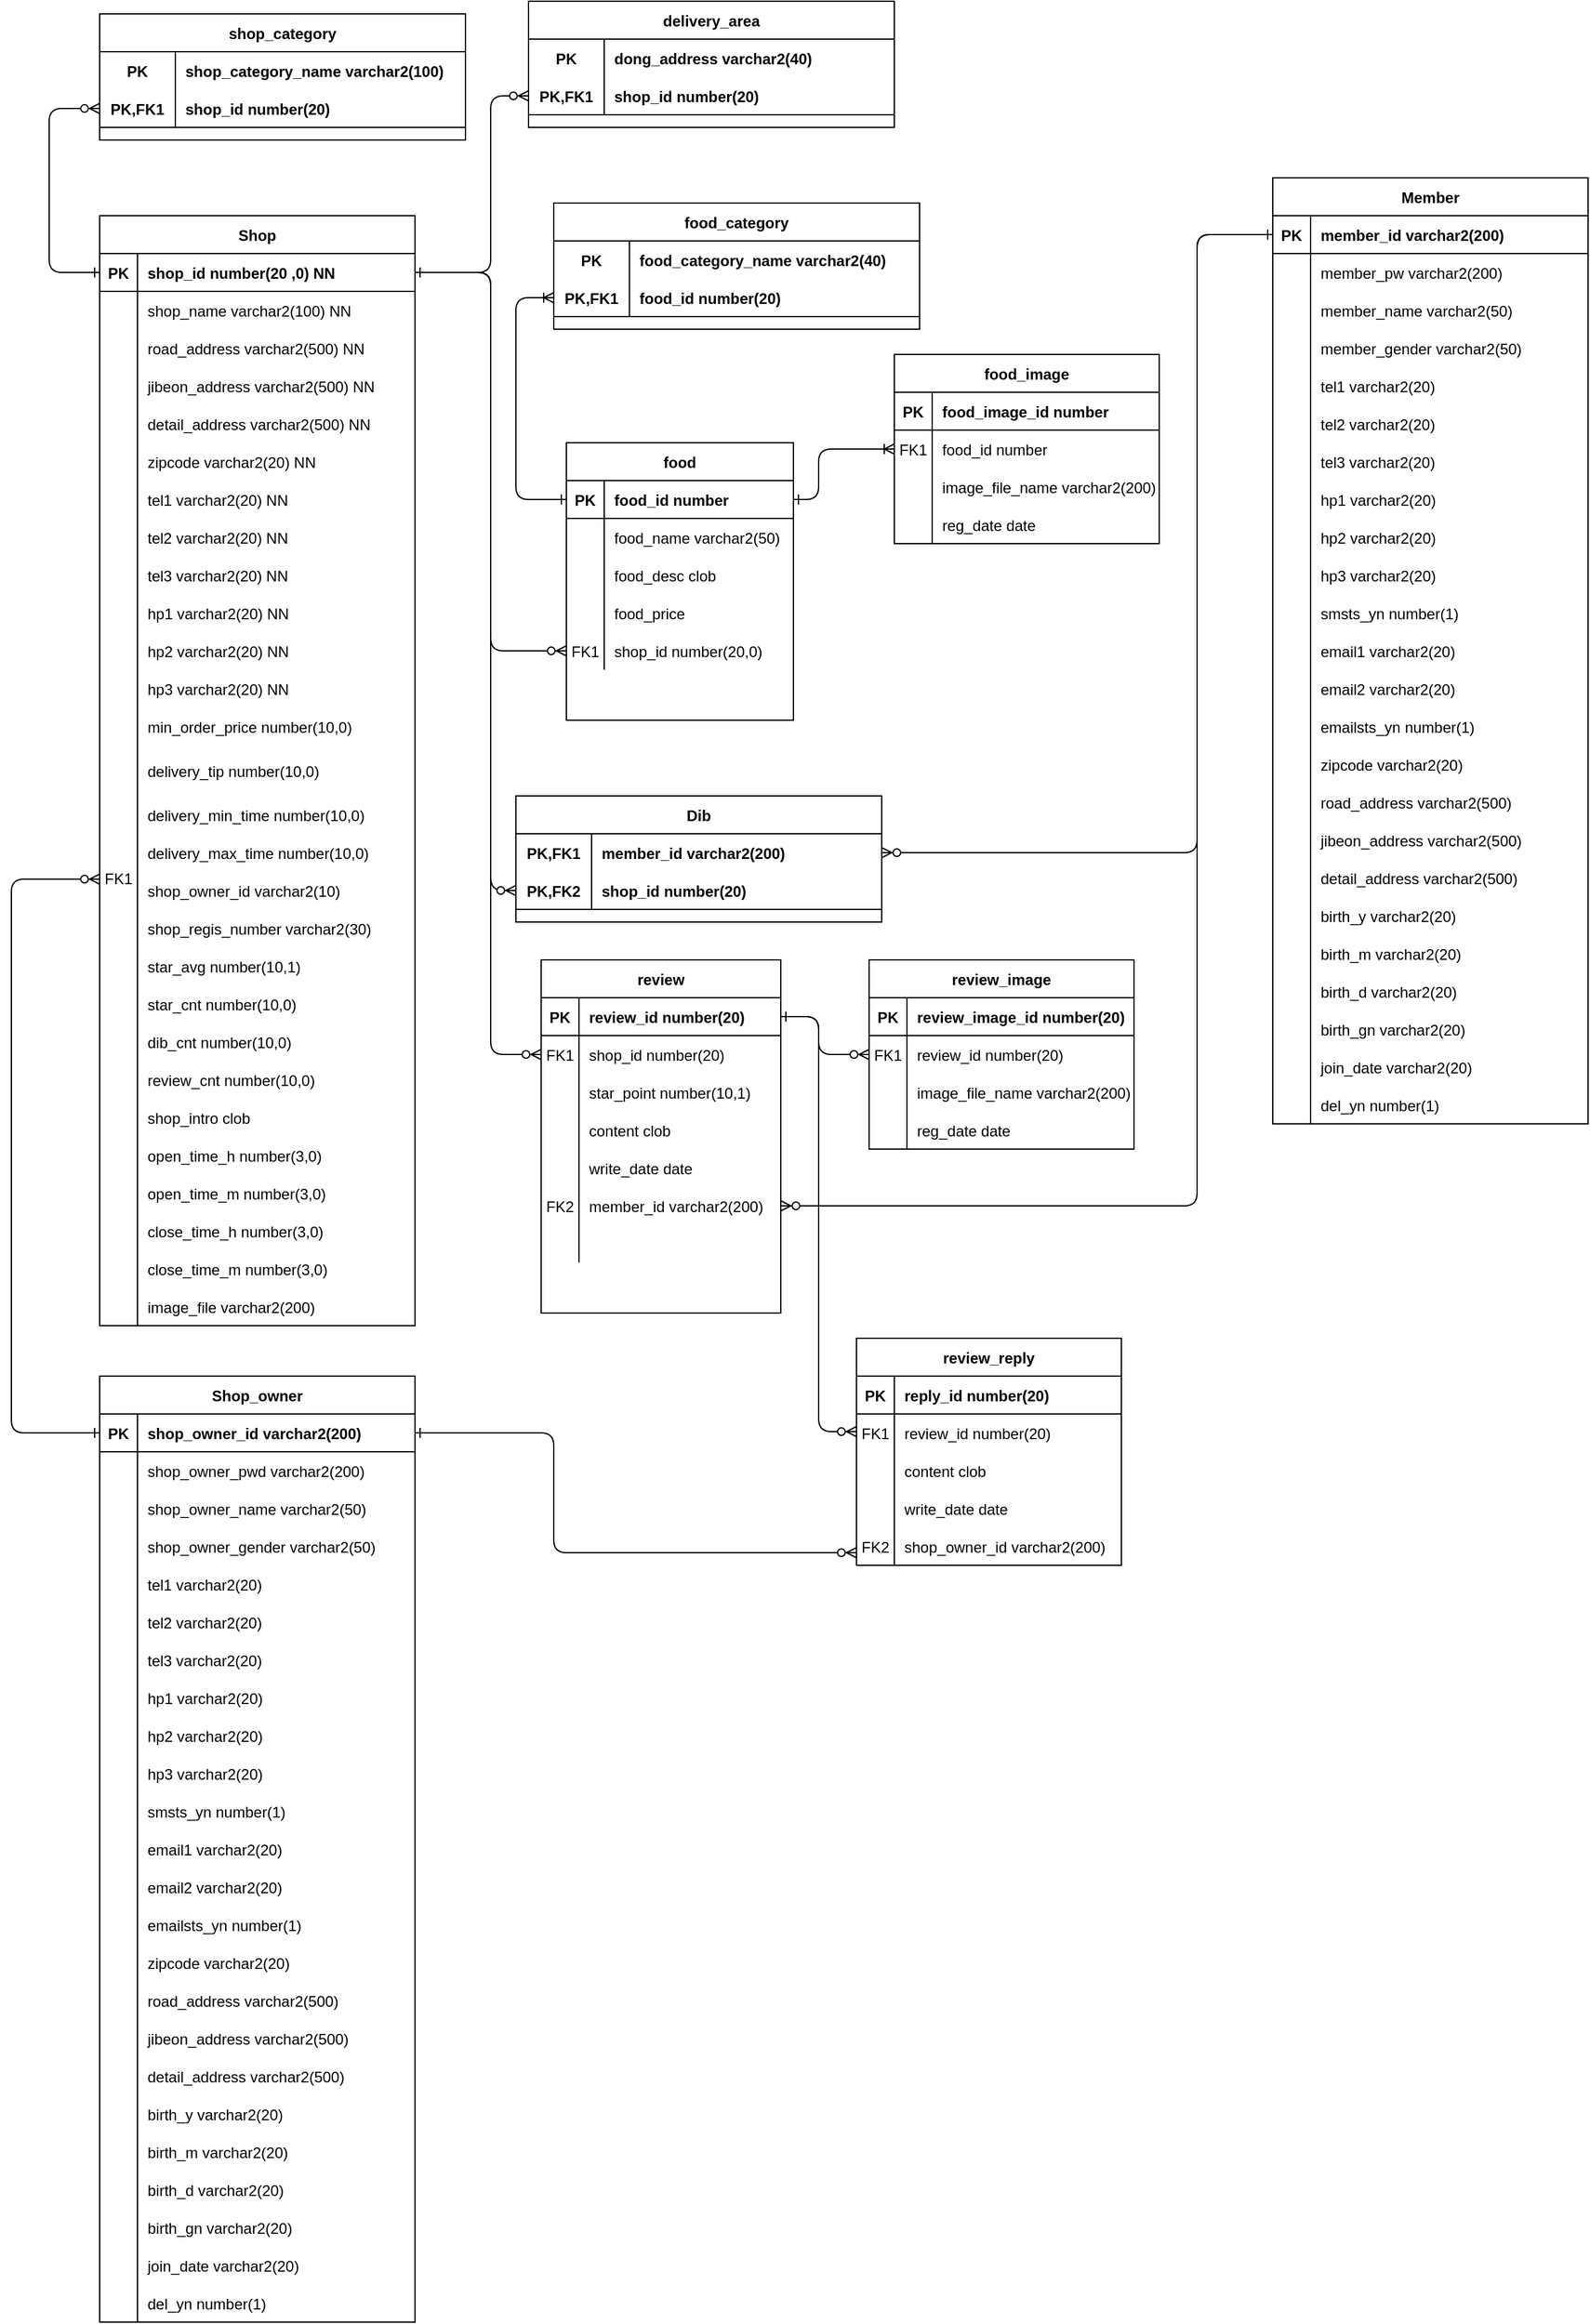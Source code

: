 <mxfile version="13.10.9" type="device"><diagram id="R2lEEEUBdFMjLlhIrx00" name="Page-1"><mxGraphModel dx="2031" dy="1089" grid="1" gridSize="10" guides="1" tooltips="1" connect="1" arrows="1" fold="1" page="1" pageScale="1" pageWidth="3000" pageHeight="3000" math="0" shadow="0" extFonts="Permanent Marker^https://fonts.googleapis.com/css?family=Permanent+Marker"><root><object label="" id="0"><mxCell/></object><mxCell id="1" parent="0"/><mxCell id="C-vyLk0tnHw3VtMMgP7b-12" value="" style="edgeStyle=orthogonalEdgeStyle;endArrow=ERone;startArrow=ERzeroToMany;endFill=0;startFill=1;exitX=1;exitY=0.5;exitDx=0;exitDy=0;entryX=0;entryY=0.5;entryDx=0;entryDy=0;" parent="1" source="kG-o2jvC3ZnThmQonBsG-353" target="C-vyLk0tnHw3VtMMgP7b-14" edge="1"><mxGeometry width="100" height="100" relative="1" as="geometry"><mxPoint x="780" y="650" as="sourcePoint"/><mxPoint x="460" y="205" as="targetPoint"/><Array as="points"><mxPoint x="950" y="685"/><mxPoint x="950" y="195"/></Array></mxGeometry></mxCell><mxCell id="C-vyLk0tnHw3VtMMgP7b-13" value="Member" style="shape=table;startSize=30;container=1;collapsible=1;childLayout=tableLayout;fixedRows=1;rowLines=0;fontStyle=1;align=center;resizeLast=1;" parent="1" vertex="1"><mxGeometry x="1010" y="150" width="250" height="750" as="geometry"><mxRectangle x="450" y="280" width="90" height="30" as="alternateBounds"/></mxGeometry></mxCell><mxCell id="C-vyLk0tnHw3VtMMgP7b-14" value="" style="shape=partialRectangle;collapsible=0;dropTarget=0;pointerEvents=0;fillColor=none;points=[[0,0.5],[1,0.5]];portConstraint=eastwest;top=0;left=0;right=0;bottom=1;" parent="C-vyLk0tnHw3VtMMgP7b-13" vertex="1"><mxGeometry y="30" width="250" height="30" as="geometry"/></mxCell><mxCell id="C-vyLk0tnHw3VtMMgP7b-15" value="PK" style="shape=partialRectangle;overflow=hidden;connectable=0;fillColor=none;top=0;left=0;bottom=0;right=0;fontStyle=1;" parent="C-vyLk0tnHw3VtMMgP7b-14" vertex="1"><mxGeometry width="30" height="30" as="geometry"/></mxCell><mxCell id="C-vyLk0tnHw3VtMMgP7b-16" value="member_id varchar2(200)" style="shape=partialRectangle;overflow=hidden;connectable=0;fillColor=none;top=0;left=0;bottom=0;right=0;align=left;spacingLeft=6;fontStyle=1;" parent="C-vyLk0tnHw3VtMMgP7b-14" vertex="1"><mxGeometry x="30" width="220" height="30" as="geometry"/></mxCell><mxCell id="C-vyLk0tnHw3VtMMgP7b-17" value="" style="shape=partialRectangle;collapsible=0;dropTarget=0;pointerEvents=0;fillColor=none;points=[[0,0.5],[1,0.5]];portConstraint=eastwest;top=0;left=0;right=0;bottom=0;" parent="C-vyLk0tnHw3VtMMgP7b-13" vertex="1"><mxGeometry y="60" width="250" height="30" as="geometry"/></mxCell><mxCell id="C-vyLk0tnHw3VtMMgP7b-18" value="" style="shape=partialRectangle;overflow=hidden;connectable=0;fillColor=none;top=0;left=0;bottom=0;right=0;" parent="C-vyLk0tnHw3VtMMgP7b-17" vertex="1"><mxGeometry width="30" height="30" as="geometry"/></mxCell><mxCell id="C-vyLk0tnHw3VtMMgP7b-19" value="member_pw varchar2(200)" style="shape=partialRectangle;overflow=hidden;connectable=0;fillColor=none;top=0;left=0;bottom=0;right=0;align=left;spacingLeft=6;" parent="C-vyLk0tnHw3VtMMgP7b-17" vertex="1"><mxGeometry x="30" width="220" height="30" as="geometry"/></mxCell><mxCell id="C-vyLk0tnHw3VtMMgP7b-20" value="" style="shape=partialRectangle;collapsible=0;dropTarget=0;pointerEvents=0;fillColor=none;points=[[0,0.5],[1,0.5]];portConstraint=eastwest;top=0;left=0;right=0;bottom=0;" parent="C-vyLk0tnHw3VtMMgP7b-13" vertex="1"><mxGeometry y="90" width="250" height="30" as="geometry"/></mxCell><mxCell id="C-vyLk0tnHw3VtMMgP7b-21" value="" style="shape=partialRectangle;overflow=hidden;connectable=0;fillColor=none;top=0;left=0;bottom=0;right=0;" parent="C-vyLk0tnHw3VtMMgP7b-20" vertex="1"><mxGeometry width="30" height="30" as="geometry"/></mxCell><mxCell id="C-vyLk0tnHw3VtMMgP7b-22" value="member_name varchar2(50)" style="shape=partialRectangle;overflow=hidden;connectable=0;fillColor=none;top=0;left=0;bottom=0;right=0;align=left;spacingLeft=6;" parent="C-vyLk0tnHw3VtMMgP7b-20" vertex="1"><mxGeometry x="30" width="220" height="30" as="geometry"/></mxCell><mxCell id="kG-o2jvC3ZnThmQonBsG-186" value="" style="shape=partialRectangle;collapsible=0;dropTarget=0;pointerEvents=0;fillColor=none;points=[[0,0.5],[1,0.5]];portConstraint=eastwest;top=0;left=0;right=0;bottom=0;" vertex="1" parent="C-vyLk0tnHw3VtMMgP7b-13"><mxGeometry y="120" width="250" height="30" as="geometry"/></mxCell><mxCell id="kG-o2jvC3ZnThmQonBsG-187" value="" style="shape=partialRectangle;overflow=hidden;connectable=0;fillColor=none;top=0;left=0;bottom=0;right=0;" vertex="1" parent="kG-o2jvC3ZnThmQonBsG-186"><mxGeometry width="30" height="30" as="geometry"/></mxCell><mxCell id="kG-o2jvC3ZnThmQonBsG-188" value="member_gender varchar2(50)" style="shape=partialRectangle;overflow=hidden;connectable=0;fillColor=none;top=0;left=0;bottom=0;right=0;align=left;spacingLeft=6;" vertex="1" parent="kG-o2jvC3ZnThmQonBsG-186"><mxGeometry x="30" width="220" height="30" as="geometry"/></mxCell><mxCell id="kG-o2jvC3ZnThmQonBsG-189" value="" style="shape=partialRectangle;collapsible=0;dropTarget=0;pointerEvents=0;fillColor=none;points=[[0,0.5],[1,0.5]];portConstraint=eastwest;top=0;left=0;right=0;bottom=0;" vertex="1" parent="C-vyLk0tnHw3VtMMgP7b-13"><mxGeometry y="150" width="250" height="30" as="geometry"/></mxCell><mxCell id="kG-o2jvC3ZnThmQonBsG-190" value="" style="shape=partialRectangle;overflow=hidden;connectable=0;fillColor=none;top=0;left=0;bottom=0;right=0;" vertex="1" parent="kG-o2jvC3ZnThmQonBsG-189"><mxGeometry width="30" height="30" as="geometry"/></mxCell><mxCell id="kG-o2jvC3ZnThmQonBsG-191" value="tel1 varchar2(20)" style="shape=partialRectangle;overflow=hidden;connectable=0;fillColor=none;top=0;left=0;bottom=0;right=0;align=left;spacingLeft=6;" vertex="1" parent="kG-o2jvC3ZnThmQonBsG-189"><mxGeometry x="30" width="220" height="30" as="geometry"/></mxCell><mxCell id="kG-o2jvC3ZnThmQonBsG-192" value="" style="shape=partialRectangle;collapsible=0;dropTarget=0;pointerEvents=0;fillColor=none;points=[[0,0.5],[1,0.5]];portConstraint=eastwest;top=0;left=0;right=0;bottom=0;" vertex="1" parent="C-vyLk0tnHw3VtMMgP7b-13"><mxGeometry y="180" width="250" height="30" as="geometry"/></mxCell><mxCell id="kG-o2jvC3ZnThmQonBsG-193" value="" style="shape=partialRectangle;overflow=hidden;connectable=0;fillColor=none;top=0;left=0;bottom=0;right=0;" vertex="1" parent="kG-o2jvC3ZnThmQonBsG-192"><mxGeometry width="30" height="30" as="geometry"/></mxCell><mxCell id="kG-o2jvC3ZnThmQonBsG-194" value="tel2 varchar2(20)" style="shape=partialRectangle;overflow=hidden;connectable=0;fillColor=none;top=0;left=0;bottom=0;right=0;align=left;spacingLeft=6;" vertex="1" parent="kG-o2jvC3ZnThmQonBsG-192"><mxGeometry x="30" width="220" height="30" as="geometry"/></mxCell><mxCell id="kG-o2jvC3ZnThmQonBsG-195" value="" style="shape=partialRectangle;collapsible=0;dropTarget=0;pointerEvents=0;fillColor=none;points=[[0,0.5],[1,0.5]];portConstraint=eastwest;top=0;left=0;right=0;bottom=0;" vertex="1" parent="C-vyLk0tnHw3VtMMgP7b-13"><mxGeometry y="210" width="250" height="30" as="geometry"/></mxCell><mxCell id="kG-o2jvC3ZnThmQonBsG-196" value="" style="shape=partialRectangle;overflow=hidden;connectable=0;fillColor=none;top=0;left=0;bottom=0;right=0;" vertex="1" parent="kG-o2jvC3ZnThmQonBsG-195"><mxGeometry width="30" height="30" as="geometry"/></mxCell><mxCell id="kG-o2jvC3ZnThmQonBsG-197" value="tel3 varchar2(20)" style="shape=partialRectangle;overflow=hidden;connectable=0;fillColor=none;top=0;left=0;bottom=0;right=0;align=left;spacingLeft=6;" vertex="1" parent="kG-o2jvC3ZnThmQonBsG-195"><mxGeometry x="30" width="220" height="30" as="geometry"/></mxCell><mxCell id="kG-o2jvC3ZnThmQonBsG-201" value="" style="shape=partialRectangle;collapsible=0;dropTarget=0;pointerEvents=0;fillColor=none;points=[[0,0.5],[1,0.5]];portConstraint=eastwest;top=0;left=0;right=0;bottom=0;" vertex="1" parent="C-vyLk0tnHw3VtMMgP7b-13"><mxGeometry y="240" width="250" height="30" as="geometry"/></mxCell><mxCell id="kG-o2jvC3ZnThmQonBsG-202" value="" style="shape=partialRectangle;overflow=hidden;connectable=0;fillColor=none;top=0;left=0;bottom=0;right=0;" vertex="1" parent="kG-o2jvC3ZnThmQonBsG-201"><mxGeometry width="30" height="30" as="geometry"/></mxCell><mxCell id="kG-o2jvC3ZnThmQonBsG-203" value="hp1 varchar2(20)" style="shape=partialRectangle;overflow=hidden;connectable=0;fillColor=none;top=0;left=0;bottom=0;right=0;align=left;spacingLeft=6;" vertex="1" parent="kG-o2jvC3ZnThmQonBsG-201"><mxGeometry x="30" width="220" height="30" as="geometry"/></mxCell><mxCell id="kG-o2jvC3ZnThmQonBsG-204" value="" style="shape=partialRectangle;collapsible=0;dropTarget=0;pointerEvents=0;fillColor=none;points=[[0,0.5],[1,0.5]];portConstraint=eastwest;top=0;left=0;right=0;bottom=0;" vertex="1" parent="C-vyLk0tnHw3VtMMgP7b-13"><mxGeometry y="270" width="250" height="30" as="geometry"/></mxCell><mxCell id="kG-o2jvC3ZnThmQonBsG-205" value="" style="shape=partialRectangle;overflow=hidden;connectable=0;fillColor=none;top=0;left=0;bottom=0;right=0;" vertex="1" parent="kG-o2jvC3ZnThmQonBsG-204"><mxGeometry width="30" height="30" as="geometry"/></mxCell><mxCell id="kG-o2jvC3ZnThmQonBsG-206" value="hp2 varchar2(20)" style="shape=partialRectangle;overflow=hidden;connectable=0;fillColor=none;top=0;left=0;bottom=0;right=0;align=left;spacingLeft=6;" vertex="1" parent="kG-o2jvC3ZnThmQonBsG-204"><mxGeometry x="30" width="220" height="30" as="geometry"/></mxCell><mxCell id="kG-o2jvC3ZnThmQonBsG-207" value="" style="shape=partialRectangle;collapsible=0;dropTarget=0;pointerEvents=0;fillColor=none;points=[[0,0.5],[1,0.5]];portConstraint=eastwest;top=0;left=0;right=0;bottom=0;" vertex="1" parent="C-vyLk0tnHw3VtMMgP7b-13"><mxGeometry y="300" width="250" height="30" as="geometry"/></mxCell><mxCell id="kG-o2jvC3ZnThmQonBsG-208" value="" style="shape=partialRectangle;overflow=hidden;connectable=0;fillColor=none;top=0;left=0;bottom=0;right=0;" vertex="1" parent="kG-o2jvC3ZnThmQonBsG-207"><mxGeometry width="30" height="30" as="geometry"/></mxCell><mxCell id="kG-o2jvC3ZnThmQonBsG-209" value="hp3 varchar2(20)" style="shape=partialRectangle;overflow=hidden;connectable=0;fillColor=none;top=0;left=0;bottom=0;right=0;align=left;spacingLeft=6;" vertex="1" parent="kG-o2jvC3ZnThmQonBsG-207"><mxGeometry x="30" width="220" height="30" as="geometry"/></mxCell><mxCell id="kG-o2jvC3ZnThmQonBsG-210" value="" style="shape=partialRectangle;collapsible=0;dropTarget=0;pointerEvents=0;fillColor=none;points=[[0,0.5],[1,0.5]];portConstraint=eastwest;top=0;left=0;right=0;bottom=0;" vertex="1" parent="C-vyLk0tnHw3VtMMgP7b-13"><mxGeometry y="330" width="250" height="30" as="geometry"/></mxCell><mxCell id="kG-o2jvC3ZnThmQonBsG-211" value="" style="shape=partialRectangle;overflow=hidden;connectable=0;fillColor=none;top=0;left=0;bottom=0;right=0;" vertex="1" parent="kG-o2jvC3ZnThmQonBsG-210"><mxGeometry width="30" height="30" as="geometry"/></mxCell><mxCell id="kG-o2jvC3ZnThmQonBsG-212" value="smsts_yn number(1)" style="shape=partialRectangle;overflow=hidden;connectable=0;fillColor=none;top=0;left=0;bottom=0;right=0;align=left;spacingLeft=6;" vertex="1" parent="kG-o2jvC3ZnThmQonBsG-210"><mxGeometry x="30" width="220" height="30" as="geometry"/></mxCell><mxCell id="kG-o2jvC3ZnThmQonBsG-213" value="" style="shape=partialRectangle;collapsible=0;dropTarget=0;pointerEvents=0;fillColor=none;points=[[0,0.5],[1,0.5]];portConstraint=eastwest;top=0;left=0;right=0;bottom=0;" vertex="1" parent="C-vyLk0tnHw3VtMMgP7b-13"><mxGeometry y="360" width="250" height="30" as="geometry"/></mxCell><mxCell id="kG-o2jvC3ZnThmQonBsG-214" value="" style="shape=partialRectangle;overflow=hidden;connectable=0;fillColor=none;top=0;left=0;bottom=0;right=0;" vertex="1" parent="kG-o2jvC3ZnThmQonBsG-213"><mxGeometry width="30" height="30" as="geometry"/></mxCell><mxCell id="kG-o2jvC3ZnThmQonBsG-215" value="email1 varchar2(20)" style="shape=partialRectangle;overflow=hidden;connectable=0;fillColor=none;top=0;left=0;bottom=0;right=0;align=left;spacingLeft=6;" vertex="1" parent="kG-o2jvC3ZnThmQonBsG-213"><mxGeometry x="30" width="220" height="30" as="geometry"/></mxCell><mxCell id="kG-o2jvC3ZnThmQonBsG-216" value="" style="shape=partialRectangle;collapsible=0;dropTarget=0;pointerEvents=0;fillColor=none;points=[[0,0.5],[1,0.5]];portConstraint=eastwest;top=0;left=0;right=0;bottom=0;" vertex="1" parent="C-vyLk0tnHw3VtMMgP7b-13"><mxGeometry y="390" width="250" height="30" as="geometry"/></mxCell><mxCell id="kG-o2jvC3ZnThmQonBsG-217" value="" style="shape=partialRectangle;overflow=hidden;connectable=0;fillColor=none;top=0;left=0;bottom=0;right=0;" vertex="1" parent="kG-o2jvC3ZnThmQonBsG-216"><mxGeometry width="30" height="30" as="geometry"/></mxCell><mxCell id="kG-o2jvC3ZnThmQonBsG-218" value="email2 varchar2(20)" style="shape=partialRectangle;overflow=hidden;connectable=0;fillColor=none;top=0;left=0;bottom=0;right=0;align=left;spacingLeft=6;" vertex="1" parent="kG-o2jvC3ZnThmQonBsG-216"><mxGeometry x="30" width="220" height="30" as="geometry"/></mxCell><mxCell id="kG-o2jvC3ZnThmQonBsG-219" value="" style="shape=partialRectangle;collapsible=0;dropTarget=0;pointerEvents=0;fillColor=none;points=[[0,0.5],[1,0.5]];portConstraint=eastwest;top=0;left=0;right=0;bottom=0;" vertex="1" parent="C-vyLk0tnHw3VtMMgP7b-13"><mxGeometry y="420" width="250" height="30" as="geometry"/></mxCell><mxCell id="kG-o2jvC3ZnThmQonBsG-220" value="" style="shape=partialRectangle;overflow=hidden;connectable=0;fillColor=none;top=0;left=0;bottom=0;right=0;" vertex="1" parent="kG-o2jvC3ZnThmQonBsG-219"><mxGeometry width="30" height="30" as="geometry"/></mxCell><mxCell id="kG-o2jvC3ZnThmQonBsG-221" value="emailsts_yn number(1)" style="shape=partialRectangle;overflow=hidden;connectable=0;fillColor=none;top=0;left=0;bottom=0;right=0;align=left;spacingLeft=6;" vertex="1" parent="kG-o2jvC3ZnThmQonBsG-219"><mxGeometry x="30" width="220" height="30" as="geometry"/></mxCell><mxCell id="kG-o2jvC3ZnThmQonBsG-222" value="" style="shape=partialRectangle;collapsible=0;dropTarget=0;pointerEvents=0;fillColor=none;points=[[0,0.5],[1,0.5]];portConstraint=eastwest;top=0;left=0;right=0;bottom=0;" vertex="1" parent="C-vyLk0tnHw3VtMMgP7b-13"><mxGeometry y="450" width="250" height="30" as="geometry"/></mxCell><mxCell id="kG-o2jvC3ZnThmQonBsG-223" value="" style="shape=partialRectangle;overflow=hidden;connectable=0;fillColor=none;top=0;left=0;bottom=0;right=0;" vertex="1" parent="kG-o2jvC3ZnThmQonBsG-222"><mxGeometry width="30" height="30" as="geometry"/></mxCell><mxCell id="kG-o2jvC3ZnThmQonBsG-224" value="zipcode varchar2(20)" style="shape=partialRectangle;overflow=hidden;connectable=0;fillColor=none;top=0;left=0;bottom=0;right=0;align=left;spacingLeft=6;" vertex="1" parent="kG-o2jvC3ZnThmQonBsG-222"><mxGeometry x="30" width="220" height="30" as="geometry"/></mxCell><mxCell id="kG-o2jvC3ZnThmQonBsG-225" value="" style="shape=partialRectangle;collapsible=0;dropTarget=0;pointerEvents=0;fillColor=none;points=[[0,0.5],[1,0.5]];portConstraint=eastwest;top=0;left=0;right=0;bottom=0;" vertex="1" parent="C-vyLk0tnHw3VtMMgP7b-13"><mxGeometry y="480" width="250" height="30" as="geometry"/></mxCell><mxCell id="kG-o2jvC3ZnThmQonBsG-226" value="" style="shape=partialRectangle;overflow=hidden;connectable=0;fillColor=none;top=0;left=0;bottom=0;right=0;" vertex="1" parent="kG-o2jvC3ZnThmQonBsG-225"><mxGeometry width="30" height="30" as="geometry"/></mxCell><mxCell id="kG-o2jvC3ZnThmQonBsG-227" value="road_address varchar2(500)" style="shape=partialRectangle;overflow=hidden;connectable=0;fillColor=none;top=0;left=0;bottom=0;right=0;align=left;spacingLeft=6;" vertex="1" parent="kG-o2jvC3ZnThmQonBsG-225"><mxGeometry x="30" width="220" height="30" as="geometry"/></mxCell><mxCell id="kG-o2jvC3ZnThmQonBsG-228" value="" style="shape=partialRectangle;collapsible=0;dropTarget=0;pointerEvents=0;fillColor=none;points=[[0,0.5],[1,0.5]];portConstraint=eastwest;top=0;left=0;right=0;bottom=0;" vertex="1" parent="C-vyLk0tnHw3VtMMgP7b-13"><mxGeometry y="510" width="250" height="30" as="geometry"/></mxCell><mxCell id="kG-o2jvC3ZnThmQonBsG-229" value="" style="shape=partialRectangle;overflow=hidden;connectable=0;fillColor=none;top=0;left=0;bottom=0;right=0;" vertex="1" parent="kG-o2jvC3ZnThmQonBsG-228"><mxGeometry width="30" height="30" as="geometry"/></mxCell><mxCell id="kG-o2jvC3ZnThmQonBsG-230" value="jibeon_address varchar2(500)" style="shape=partialRectangle;overflow=hidden;connectable=0;fillColor=none;top=0;left=0;bottom=0;right=0;align=left;spacingLeft=6;" vertex="1" parent="kG-o2jvC3ZnThmQonBsG-228"><mxGeometry x="30" width="220" height="30" as="geometry"/></mxCell><mxCell id="kG-o2jvC3ZnThmQonBsG-231" value="" style="shape=partialRectangle;collapsible=0;dropTarget=0;pointerEvents=0;fillColor=none;points=[[0,0.5],[1,0.5]];portConstraint=eastwest;top=0;left=0;right=0;bottom=0;" vertex="1" parent="C-vyLk0tnHw3VtMMgP7b-13"><mxGeometry y="540" width="250" height="30" as="geometry"/></mxCell><mxCell id="kG-o2jvC3ZnThmQonBsG-232" value="" style="shape=partialRectangle;overflow=hidden;connectable=0;fillColor=none;top=0;left=0;bottom=0;right=0;" vertex="1" parent="kG-o2jvC3ZnThmQonBsG-231"><mxGeometry width="30" height="30" as="geometry"/></mxCell><mxCell id="kG-o2jvC3ZnThmQonBsG-233" value="detail_address varchar2(500)" style="shape=partialRectangle;overflow=hidden;connectable=0;fillColor=none;top=0;left=0;bottom=0;right=0;align=left;spacingLeft=6;" vertex="1" parent="kG-o2jvC3ZnThmQonBsG-231"><mxGeometry x="30" width="220" height="30" as="geometry"/></mxCell><mxCell id="kG-o2jvC3ZnThmQonBsG-234" value="" style="shape=partialRectangle;collapsible=0;dropTarget=0;pointerEvents=0;fillColor=none;points=[[0,0.5],[1,0.5]];portConstraint=eastwest;top=0;left=0;right=0;bottom=0;" vertex="1" parent="C-vyLk0tnHw3VtMMgP7b-13"><mxGeometry y="570" width="250" height="30" as="geometry"/></mxCell><mxCell id="kG-o2jvC3ZnThmQonBsG-235" value="" style="shape=partialRectangle;overflow=hidden;connectable=0;fillColor=none;top=0;left=0;bottom=0;right=0;" vertex="1" parent="kG-o2jvC3ZnThmQonBsG-234"><mxGeometry width="30" height="30" as="geometry"/></mxCell><mxCell id="kG-o2jvC3ZnThmQonBsG-236" value="birth_y varchar2(20)" style="shape=partialRectangle;overflow=hidden;connectable=0;fillColor=none;top=0;left=0;bottom=0;right=0;align=left;spacingLeft=6;" vertex="1" parent="kG-o2jvC3ZnThmQonBsG-234"><mxGeometry x="30" width="220" height="30" as="geometry"/></mxCell><mxCell id="kG-o2jvC3ZnThmQonBsG-237" value="" style="shape=partialRectangle;collapsible=0;dropTarget=0;pointerEvents=0;fillColor=none;points=[[0,0.5],[1,0.5]];portConstraint=eastwest;top=0;left=0;right=0;bottom=0;" vertex="1" parent="C-vyLk0tnHw3VtMMgP7b-13"><mxGeometry y="600" width="250" height="30" as="geometry"/></mxCell><mxCell id="kG-o2jvC3ZnThmQonBsG-238" value="" style="shape=partialRectangle;overflow=hidden;connectable=0;fillColor=none;top=0;left=0;bottom=0;right=0;" vertex="1" parent="kG-o2jvC3ZnThmQonBsG-237"><mxGeometry width="30" height="30" as="geometry"/></mxCell><mxCell id="kG-o2jvC3ZnThmQonBsG-239" value="birth_m varchar2(20)" style="shape=partialRectangle;overflow=hidden;connectable=0;fillColor=none;top=0;left=0;bottom=0;right=0;align=left;spacingLeft=6;" vertex="1" parent="kG-o2jvC3ZnThmQonBsG-237"><mxGeometry x="30" width="220" height="30" as="geometry"/></mxCell><mxCell id="kG-o2jvC3ZnThmQonBsG-240" value="" style="shape=partialRectangle;collapsible=0;dropTarget=0;pointerEvents=0;fillColor=none;points=[[0,0.5],[1,0.5]];portConstraint=eastwest;top=0;left=0;right=0;bottom=0;" vertex="1" parent="C-vyLk0tnHw3VtMMgP7b-13"><mxGeometry y="630" width="250" height="30" as="geometry"/></mxCell><mxCell id="kG-o2jvC3ZnThmQonBsG-241" value="" style="shape=partialRectangle;overflow=hidden;connectable=0;fillColor=none;top=0;left=0;bottom=0;right=0;" vertex="1" parent="kG-o2jvC3ZnThmQonBsG-240"><mxGeometry width="30" height="30" as="geometry"/></mxCell><mxCell id="kG-o2jvC3ZnThmQonBsG-242" value="birth_d varchar2(20)" style="shape=partialRectangle;overflow=hidden;connectable=0;fillColor=none;top=0;left=0;bottom=0;right=0;align=left;spacingLeft=6;" vertex="1" parent="kG-o2jvC3ZnThmQonBsG-240"><mxGeometry x="30" width="220" height="30" as="geometry"/></mxCell><mxCell id="kG-o2jvC3ZnThmQonBsG-243" value="" style="shape=partialRectangle;collapsible=0;dropTarget=0;pointerEvents=0;fillColor=none;points=[[0,0.5],[1,0.5]];portConstraint=eastwest;top=0;left=0;right=0;bottom=0;" vertex="1" parent="C-vyLk0tnHw3VtMMgP7b-13"><mxGeometry y="660" width="250" height="30" as="geometry"/></mxCell><mxCell id="kG-o2jvC3ZnThmQonBsG-244" value="" style="shape=partialRectangle;overflow=hidden;connectable=0;fillColor=none;top=0;left=0;bottom=0;right=0;" vertex="1" parent="kG-o2jvC3ZnThmQonBsG-243"><mxGeometry width="30" height="30" as="geometry"/></mxCell><mxCell id="kG-o2jvC3ZnThmQonBsG-245" value="birth_gn varchar2(20)" style="shape=partialRectangle;overflow=hidden;connectable=0;fillColor=none;top=0;left=0;bottom=0;right=0;align=left;spacingLeft=6;" vertex="1" parent="kG-o2jvC3ZnThmQonBsG-243"><mxGeometry x="30" width="220" height="30" as="geometry"/></mxCell><mxCell id="kG-o2jvC3ZnThmQonBsG-246" value="" style="shape=partialRectangle;collapsible=0;dropTarget=0;pointerEvents=0;fillColor=none;points=[[0,0.5],[1,0.5]];portConstraint=eastwest;top=0;left=0;right=0;bottom=0;" vertex="1" parent="C-vyLk0tnHw3VtMMgP7b-13"><mxGeometry y="690" width="250" height="30" as="geometry"/></mxCell><mxCell id="kG-o2jvC3ZnThmQonBsG-247" value="" style="shape=partialRectangle;overflow=hidden;connectable=0;fillColor=none;top=0;left=0;bottom=0;right=0;" vertex="1" parent="kG-o2jvC3ZnThmQonBsG-246"><mxGeometry width="30" height="30" as="geometry"/></mxCell><mxCell id="kG-o2jvC3ZnThmQonBsG-248" value="join_date varchar2(20)" style="shape=partialRectangle;overflow=hidden;connectable=0;fillColor=none;top=0;left=0;bottom=0;right=0;align=left;spacingLeft=6;" vertex="1" parent="kG-o2jvC3ZnThmQonBsG-246"><mxGeometry x="30" width="220" height="30" as="geometry"/></mxCell><mxCell id="kG-o2jvC3ZnThmQonBsG-249" value="" style="shape=partialRectangle;collapsible=0;dropTarget=0;pointerEvents=0;fillColor=none;points=[[0,0.5],[1,0.5]];portConstraint=eastwest;top=0;left=0;right=0;bottom=0;" vertex="1" parent="C-vyLk0tnHw3VtMMgP7b-13"><mxGeometry y="720" width="250" height="30" as="geometry"/></mxCell><mxCell id="kG-o2jvC3ZnThmQonBsG-250" value="" style="shape=partialRectangle;overflow=hidden;connectable=0;fillColor=none;top=0;left=0;bottom=0;right=0;" vertex="1" parent="kG-o2jvC3ZnThmQonBsG-249"><mxGeometry width="30" height="30" as="geometry"/></mxCell><mxCell id="kG-o2jvC3ZnThmQonBsG-251" value="del_yn number(1)" style="shape=partialRectangle;overflow=hidden;connectable=0;fillColor=none;top=0;left=0;bottom=0;right=0;align=left;spacingLeft=6;" vertex="1" parent="kG-o2jvC3ZnThmQonBsG-249"><mxGeometry x="30" width="220" height="30" as="geometry"/></mxCell><mxCell id="C-vyLk0tnHw3VtMMgP7b-23" value="Shop" style="shape=table;startSize=30;container=1;collapsible=1;childLayout=tableLayout;fixedRows=1;rowLines=0;fontStyle=1;align=center;resizeLast=1;" parent="1" vertex="1"><mxGeometry x="80" y="180" width="250" height="880" as="geometry"/></mxCell><mxCell id="C-vyLk0tnHw3VtMMgP7b-24" value="" style="shape=partialRectangle;collapsible=0;dropTarget=0;pointerEvents=0;fillColor=none;points=[[0,0.5],[1,0.5]];portConstraint=eastwest;top=0;left=0;right=0;bottom=1;" parent="C-vyLk0tnHw3VtMMgP7b-23" vertex="1"><mxGeometry y="30" width="250" height="30" as="geometry"/></mxCell><mxCell id="C-vyLk0tnHw3VtMMgP7b-25" value="PK" style="shape=partialRectangle;overflow=hidden;connectable=0;fillColor=none;top=0;left=0;bottom=0;right=0;fontStyle=1;" parent="C-vyLk0tnHw3VtMMgP7b-24" vertex="1"><mxGeometry width="30" height="30" as="geometry"/></mxCell><mxCell id="C-vyLk0tnHw3VtMMgP7b-26" value="shop_id number(20 ,0) NN" style="shape=partialRectangle;overflow=hidden;connectable=0;fillColor=none;top=0;left=0;bottom=0;right=0;align=left;spacingLeft=6;fontStyle=1;" parent="C-vyLk0tnHw3VtMMgP7b-24" vertex="1"><mxGeometry x="30" width="220" height="30" as="geometry"/></mxCell><mxCell id="C-vyLk0tnHw3VtMMgP7b-27" value="" style="shape=partialRectangle;collapsible=0;dropTarget=0;pointerEvents=0;fillColor=none;points=[[0,0.5],[1,0.5]];portConstraint=eastwest;top=0;left=0;right=0;bottom=0;" parent="C-vyLk0tnHw3VtMMgP7b-23" vertex="1"><mxGeometry y="60" width="250" height="30" as="geometry"/></mxCell><mxCell id="C-vyLk0tnHw3VtMMgP7b-28" value="" style="shape=partialRectangle;overflow=hidden;connectable=0;fillColor=none;top=0;left=0;bottom=0;right=0;" parent="C-vyLk0tnHw3VtMMgP7b-27" vertex="1"><mxGeometry width="30" height="30" as="geometry"/></mxCell><mxCell id="C-vyLk0tnHw3VtMMgP7b-29" value="shop_name varchar2(100) NN" style="shape=partialRectangle;overflow=hidden;connectable=0;fillColor=none;top=0;left=0;bottom=0;right=0;align=left;spacingLeft=6;" parent="C-vyLk0tnHw3VtMMgP7b-27" vertex="1"><mxGeometry x="30" width="220" height="30" as="geometry"/></mxCell><mxCell id="kG-o2jvC3ZnThmQonBsG-7" value="" style="shape=partialRectangle;collapsible=0;dropTarget=0;pointerEvents=0;fillColor=none;points=[[0,0.5],[1,0.5]];portConstraint=eastwest;top=0;left=0;right=0;bottom=0;" vertex="1" parent="C-vyLk0tnHw3VtMMgP7b-23"><mxGeometry y="90" width="250" height="30" as="geometry"/></mxCell><mxCell id="kG-o2jvC3ZnThmQonBsG-8" value="" style="shape=partialRectangle;overflow=hidden;connectable=0;fillColor=none;top=0;left=0;bottom=0;right=0;" vertex="1" parent="kG-o2jvC3ZnThmQonBsG-7"><mxGeometry width="30" height="30" as="geometry"/></mxCell><mxCell id="kG-o2jvC3ZnThmQonBsG-9" value="road_address varchar2(500) NN" style="shape=partialRectangle;overflow=hidden;connectable=0;fillColor=none;top=0;left=0;bottom=0;right=0;align=left;spacingLeft=6;" vertex="1" parent="kG-o2jvC3ZnThmQonBsG-7"><mxGeometry x="30" width="220" height="30" as="geometry"/></mxCell><mxCell id="kG-o2jvC3ZnThmQonBsG-19" value="" style="shape=partialRectangle;collapsible=0;dropTarget=0;pointerEvents=0;fillColor=none;points=[[0,0.5],[1,0.5]];portConstraint=eastwest;top=0;left=0;right=0;bottom=0;" vertex="1" parent="C-vyLk0tnHw3VtMMgP7b-23"><mxGeometry y="120" width="250" height="30" as="geometry"/></mxCell><mxCell id="kG-o2jvC3ZnThmQonBsG-20" value="" style="shape=partialRectangle;overflow=hidden;connectable=0;fillColor=none;top=0;left=0;bottom=0;right=0;" vertex="1" parent="kG-o2jvC3ZnThmQonBsG-19"><mxGeometry width="30" height="30" as="geometry"/></mxCell><mxCell id="kG-o2jvC3ZnThmQonBsG-21" value="jibeon_address varchar2(500) NN" style="shape=partialRectangle;overflow=hidden;connectable=0;fillColor=none;top=0;left=0;bottom=0;right=0;align=left;spacingLeft=6;" vertex="1" parent="kG-o2jvC3ZnThmQonBsG-19"><mxGeometry x="30" width="220" height="30" as="geometry"/></mxCell><mxCell id="kG-o2jvC3ZnThmQonBsG-22" value="" style="shape=partialRectangle;collapsible=0;dropTarget=0;pointerEvents=0;fillColor=none;points=[[0,0.5],[1,0.5]];portConstraint=eastwest;top=0;left=0;right=0;bottom=0;" vertex="1" parent="C-vyLk0tnHw3VtMMgP7b-23"><mxGeometry y="150" width="250" height="30" as="geometry"/></mxCell><mxCell id="kG-o2jvC3ZnThmQonBsG-23" value="" style="shape=partialRectangle;overflow=hidden;connectable=0;fillColor=none;top=0;left=0;bottom=0;right=0;" vertex="1" parent="kG-o2jvC3ZnThmQonBsG-22"><mxGeometry width="30" height="30" as="geometry"/></mxCell><mxCell id="kG-o2jvC3ZnThmQonBsG-24" value="detail_address varchar2(500) NN" style="shape=partialRectangle;overflow=hidden;connectable=0;fillColor=none;top=0;left=0;bottom=0;right=0;align=left;spacingLeft=6;" vertex="1" parent="kG-o2jvC3ZnThmQonBsG-22"><mxGeometry x="30" width="220" height="30" as="geometry"/></mxCell><mxCell id="kG-o2jvC3ZnThmQonBsG-25" value="" style="shape=partialRectangle;collapsible=0;dropTarget=0;pointerEvents=0;fillColor=none;points=[[0,0.5],[1,0.5]];portConstraint=eastwest;top=0;left=0;right=0;bottom=0;" vertex="1" parent="C-vyLk0tnHw3VtMMgP7b-23"><mxGeometry y="180" width="250" height="30" as="geometry"/></mxCell><mxCell id="kG-o2jvC3ZnThmQonBsG-26" value="" style="shape=partialRectangle;overflow=hidden;connectable=0;fillColor=none;top=0;left=0;bottom=0;right=0;" vertex="1" parent="kG-o2jvC3ZnThmQonBsG-25"><mxGeometry width="30" height="30" as="geometry"/></mxCell><mxCell id="kG-o2jvC3ZnThmQonBsG-27" value="zipcode varchar2(20) NN" style="shape=partialRectangle;overflow=hidden;connectable=0;fillColor=none;top=0;left=0;bottom=0;right=0;align=left;spacingLeft=6;" vertex="1" parent="kG-o2jvC3ZnThmQonBsG-25"><mxGeometry x="30" width="220" height="30" as="geometry"/></mxCell><mxCell id="kG-o2jvC3ZnThmQonBsG-49" value="" style="shape=partialRectangle;collapsible=0;dropTarget=0;pointerEvents=0;fillColor=none;points=[[0,0.5],[1,0.5]];portConstraint=eastwest;top=0;left=0;right=0;bottom=0;" vertex="1" parent="C-vyLk0tnHw3VtMMgP7b-23"><mxGeometry y="210" width="250" height="30" as="geometry"/></mxCell><mxCell id="kG-o2jvC3ZnThmQonBsG-50" value="" style="shape=partialRectangle;overflow=hidden;connectable=0;fillColor=none;top=0;left=0;bottom=0;right=0;" vertex="1" parent="kG-o2jvC3ZnThmQonBsG-49"><mxGeometry width="30" height="30" as="geometry"/></mxCell><mxCell id="kG-o2jvC3ZnThmQonBsG-51" value="tel1 varchar2(20) NN" style="shape=partialRectangle;overflow=hidden;connectable=0;fillColor=none;top=0;left=0;bottom=0;right=0;align=left;spacingLeft=6;" vertex="1" parent="kG-o2jvC3ZnThmQonBsG-49"><mxGeometry x="30" width="220" height="30" as="geometry"/></mxCell><mxCell id="kG-o2jvC3ZnThmQonBsG-58" value="" style="shape=partialRectangle;collapsible=0;dropTarget=0;pointerEvents=0;fillColor=none;points=[[0,0.5],[1,0.5]];portConstraint=eastwest;top=0;left=0;right=0;bottom=0;" vertex="1" parent="C-vyLk0tnHw3VtMMgP7b-23"><mxGeometry y="240" width="250" height="30" as="geometry"/></mxCell><mxCell id="kG-o2jvC3ZnThmQonBsG-59" value="" style="shape=partialRectangle;overflow=hidden;connectable=0;fillColor=none;top=0;left=0;bottom=0;right=0;" vertex="1" parent="kG-o2jvC3ZnThmQonBsG-58"><mxGeometry width="30" height="30" as="geometry"/></mxCell><mxCell id="kG-o2jvC3ZnThmQonBsG-60" value="tel2 varchar2(20) NN" style="shape=partialRectangle;overflow=hidden;connectable=0;fillColor=none;top=0;left=0;bottom=0;right=0;align=left;spacingLeft=6;" vertex="1" parent="kG-o2jvC3ZnThmQonBsG-58"><mxGeometry x="30" width="220" height="30" as="geometry"/></mxCell><mxCell id="kG-o2jvC3ZnThmQonBsG-61" value="" style="shape=partialRectangle;collapsible=0;dropTarget=0;pointerEvents=0;fillColor=none;points=[[0,0.5],[1,0.5]];portConstraint=eastwest;top=0;left=0;right=0;bottom=0;" vertex="1" parent="C-vyLk0tnHw3VtMMgP7b-23"><mxGeometry y="270" width="250" height="30" as="geometry"/></mxCell><mxCell id="kG-o2jvC3ZnThmQonBsG-62" value="" style="shape=partialRectangle;overflow=hidden;connectable=0;fillColor=none;top=0;left=0;bottom=0;right=0;" vertex="1" parent="kG-o2jvC3ZnThmQonBsG-61"><mxGeometry width="30" height="30" as="geometry"/></mxCell><mxCell id="kG-o2jvC3ZnThmQonBsG-63" value="tel3 varchar2(20) NN" style="shape=partialRectangle;overflow=hidden;connectable=0;fillColor=none;top=0;left=0;bottom=0;right=0;align=left;spacingLeft=6;" vertex="1" parent="kG-o2jvC3ZnThmQonBsG-61"><mxGeometry x="30" width="220" height="30" as="geometry"/></mxCell><mxCell id="kG-o2jvC3ZnThmQonBsG-64" value="" style="shape=partialRectangle;collapsible=0;dropTarget=0;pointerEvents=0;fillColor=none;points=[[0,0.5],[1,0.5]];portConstraint=eastwest;top=0;left=0;right=0;bottom=0;" vertex="1" parent="C-vyLk0tnHw3VtMMgP7b-23"><mxGeometry y="300" width="250" height="30" as="geometry"/></mxCell><mxCell id="kG-o2jvC3ZnThmQonBsG-65" value="" style="shape=partialRectangle;overflow=hidden;connectable=0;fillColor=none;top=0;left=0;bottom=0;right=0;" vertex="1" parent="kG-o2jvC3ZnThmQonBsG-64"><mxGeometry width="30" height="30" as="geometry"/></mxCell><mxCell id="kG-o2jvC3ZnThmQonBsG-66" value="hp1 varchar2(20) NN" style="shape=partialRectangle;overflow=hidden;connectable=0;fillColor=none;top=0;left=0;bottom=0;right=0;align=left;spacingLeft=6;" vertex="1" parent="kG-o2jvC3ZnThmQonBsG-64"><mxGeometry x="30" width="220" height="30" as="geometry"/></mxCell><mxCell id="kG-o2jvC3ZnThmQonBsG-67" value="" style="shape=partialRectangle;collapsible=0;dropTarget=0;pointerEvents=0;fillColor=none;points=[[0,0.5],[1,0.5]];portConstraint=eastwest;top=0;left=0;right=0;bottom=0;" vertex="1" parent="C-vyLk0tnHw3VtMMgP7b-23"><mxGeometry y="330" width="250" height="30" as="geometry"/></mxCell><mxCell id="kG-o2jvC3ZnThmQonBsG-68" value="" style="shape=partialRectangle;overflow=hidden;connectable=0;fillColor=none;top=0;left=0;bottom=0;right=0;" vertex="1" parent="kG-o2jvC3ZnThmQonBsG-67"><mxGeometry width="30" height="30" as="geometry"/></mxCell><mxCell id="kG-o2jvC3ZnThmQonBsG-69" value="hp2 varchar2(20) NN" style="shape=partialRectangle;overflow=hidden;connectable=0;fillColor=none;top=0;left=0;bottom=0;right=0;align=left;spacingLeft=6;" vertex="1" parent="kG-o2jvC3ZnThmQonBsG-67"><mxGeometry x="30" width="220" height="30" as="geometry"/></mxCell><mxCell id="kG-o2jvC3ZnThmQonBsG-70" value="" style="shape=partialRectangle;collapsible=0;dropTarget=0;pointerEvents=0;fillColor=none;points=[[0,0.5],[1,0.5]];portConstraint=eastwest;top=0;left=0;right=0;bottom=0;" vertex="1" parent="C-vyLk0tnHw3VtMMgP7b-23"><mxGeometry y="360" width="250" height="30" as="geometry"/></mxCell><mxCell id="kG-o2jvC3ZnThmQonBsG-71" value="" style="shape=partialRectangle;overflow=hidden;connectable=0;fillColor=none;top=0;left=0;bottom=0;right=0;" vertex="1" parent="kG-o2jvC3ZnThmQonBsG-70"><mxGeometry width="30" height="30" as="geometry"/></mxCell><mxCell id="kG-o2jvC3ZnThmQonBsG-72" value="hp3 varchar2(20) NN" style="shape=partialRectangle;overflow=hidden;connectable=0;fillColor=none;top=0;left=0;bottom=0;right=0;align=left;spacingLeft=6;" vertex="1" parent="kG-o2jvC3ZnThmQonBsG-70"><mxGeometry x="30" width="220" height="30" as="geometry"/></mxCell><mxCell id="kG-o2jvC3ZnThmQonBsG-73" value="" style="shape=partialRectangle;collapsible=0;dropTarget=0;pointerEvents=0;fillColor=none;points=[[0,0.5],[1,0.5]];portConstraint=eastwest;top=0;left=0;right=0;bottom=0;" vertex="1" parent="C-vyLk0tnHw3VtMMgP7b-23"><mxGeometry y="390" width="250" height="30" as="geometry"/></mxCell><mxCell id="kG-o2jvC3ZnThmQonBsG-74" value="" style="shape=partialRectangle;overflow=hidden;connectable=0;fillColor=none;top=0;left=0;bottom=0;right=0;" vertex="1" parent="kG-o2jvC3ZnThmQonBsG-73"><mxGeometry width="30" height="30" as="geometry"/></mxCell><mxCell id="kG-o2jvC3ZnThmQonBsG-75" value="min_order_price number(10,0) " style="shape=partialRectangle;overflow=hidden;connectable=0;fillColor=none;top=0;left=0;bottom=0;right=0;align=left;spacingLeft=6;" vertex="1" parent="kG-o2jvC3ZnThmQonBsG-73"><mxGeometry x="30" width="220" height="30" as="geometry"/></mxCell><mxCell id="kG-o2jvC3ZnThmQonBsG-85" value="" style="shape=partialRectangle;collapsible=0;dropTarget=0;pointerEvents=0;fillColor=none;points=[[0,0.5],[1,0.5]];portConstraint=eastwest;top=0;left=0;right=0;bottom=0;" vertex="1" parent="C-vyLk0tnHw3VtMMgP7b-23"><mxGeometry y="420" width="250" height="40" as="geometry"/></mxCell><mxCell id="kG-o2jvC3ZnThmQonBsG-86" value="" style="shape=partialRectangle;overflow=hidden;connectable=0;fillColor=none;top=0;left=0;bottom=0;right=0;" vertex="1" parent="kG-o2jvC3ZnThmQonBsG-85"><mxGeometry width="30" height="40" as="geometry"/></mxCell><mxCell id="kG-o2jvC3ZnThmQonBsG-87" value="delivery_tip number(10,0) " style="shape=partialRectangle;overflow=hidden;connectable=0;fillColor=none;top=0;left=0;bottom=0;right=0;align=left;spacingLeft=6;" vertex="1" parent="kG-o2jvC3ZnThmQonBsG-85"><mxGeometry x="30" width="220" height="40" as="geometry"/></mxCell><mxCell id="kG-o2jvC3ZnThmQonBsG-88" value="" style="shape=partialRectangle;collapsible=0;dropTarget=0;pointerEvents=0;fillColor=none;points=[[0,0.5],[1,0.5]];portConstraint=eastwest;top=0;left=0;right=0;bottom=0;" vertex="1" parent="C-vyLk0tnHw3VtMMgP7b-23"><mxGeometry y="460" width="250" height="30" as="geometry"/></mxCell><mxCell id="kG-o2jvC3ZnThmQonBsG-89" value="" style="shape=partialRectangle;overflow=hidden;connectable=0;fillColor=none;top=0;left=0;bottom=0;right=0;" vertex="1" parent="kG-o2jvC3ZnThmQonBsG-88"><mxGeometry width="30" height="30" as="geometry"/></mxCell><mxCell id="kG-o2jvC3ZnThmQonBsG-90" value="delivery_min_time number(10,0) " style="shape=partialRectangle;overflow=hidden;connectable=0;fillColor=none;top=0;left=0;bottom=0;right=0;align=left;spacingLeft=6;" vertex="1" parent="kG-o2jvC3ZnThmQonBsG-88"><mxGeometry x="30" width="220" height="30" as="geometry"/></mxCell><mxCell id="kG-o2jvC3ZnThmQonBsG-91" value="" style="shape=partialRectangle;collapsible=0;dropTarget=0;pointerEvents=0;fillColor=none;points=[[0,0.5],[1,0.5]];portConstraint=eastwest;top=0;left=0;right=0;bottom=0;" vertex="1" parent="C-vyLk0tnHw3VtMMgP7b-23"><mxGeometry y="490" width="250" height="30" as="geometry"/></mxCell><mxCell id="kG-o2jvC3ZnThmQonBsG-92" value="" style="shape=partialRectangle;overflow=hidden;connectable=0;fillColor=none;top=0;left=0;bottom=0;right=0;" vertex="1" parent="kG-o2jvC3ZnThmQonBsG-91"><mxGeometry width="30" height="30" as="geometry"/></mxCell><mxCell id="kG-o2jvC3ZnThmQonBsG-93" value="delivery_max_time number(10,0) " style="shape=partialRectangle;overflow=hidden;connectable=0;fillColor=none;top=0;left=0;bottom=0;right=0;align=left;spacingLeft=6;" vertex="1" parent="kG-o2jvC3ZnThmQonBsG-91"><mxGeometry x="30" width="220" height="30" as="geometry"/></mxCell><mxCell id="kG-o2jvC3ZnThmQonBsG-94" value="" style="shape=partialRectangle;collapsible=0;dropTarget=0;pointerEvents=0;fillColor=none;points=[[0,0.5],[1,0.5]];portConstraint=eastwest;top=0;left=0;right=0;bottom=0;" vertex="1" parent="C-vyLk0tnHw3VtMMgP7b-23"><mxGeometry y="520" width="250" height="30" as="geometry"/></mxCell><mxCell id="kG-o2jvC3ZnThmQonBsG-95" value="" style="shape=partialRectangle;overflow=hidden;connectable=0;fillColor=none;top=0;left=0;bottom=0;right=0;" vertex="1" parent="kG-o2jvC3ZnThmQonBsG-94"><mxGeometry width="30" height="30" as="geometry"/></mxCell><mxCell id="kG-o2jvC3ZnThmQonBsG-96" value="shop_owner_id varchar2(10) " style="shape=partialRectangle;overflow=hidden;connectable=0;fillColor=none;top=0;left=0;bottom=0;right=0;align=left;spacingLeft=6;" vertex="1" parent="kG-o2jvC3ZnThmQonBsG-94"><mxGeometry x="30" width="220" height="30" as="geometry"/></mxCell><mxCell id="kG-o2jvC3ZnThmQonBsG-97" value="" style="shape=partialRectangle;collapsible=0;dropTarget=0;pointerEvents=0;fillColor=none;points=[[0,0.5],[1,0.5]];portConstraint=eastwest;top=0;left=0;right=0;bottom=0;" vertex="1" parent="C-vyLk0tnHw3VtMMgP7b-23"><mxGeometry y="550" width="250" height="30" as="geometry"/></mxCell><mxCell id="kG-o2jvC3ZnThmQonBsG-98" value="" style="shape=partialRectangle;overflow=hidden;connectable=0;fillColor=none;top=0;left=0;bottom=0;right=0;" vertex="1" parent="kG-o2jvC3ZnThmQonBsG-97"><mxGeometry width="30" height="30" as="geometry"/></mxCell><mxCell id="kG-o2jvC3ZnThmQonBsG-99" value="shop_regis_number varchar2(30) " style="shape=partialRectangle;overflow=hidden;connectable=0;fillColor=none;top=0;left=0;bottom=0;right=0;align=left;spacingLeft=6;" vertex="1" parent="kG-o2jvC3ZnThmQonBsG-97"><mxGeometry x="30" width="220" height="30" as="geometry"/></mxCell><mxCell id="kG-o2jvC3ZnThmQonBsG-100" value="" style="shape=partialRectangle;collapsible=0;dropTarget=0;pointerEvents=0;fillColor=none;points=[[0,0.5],[1,0.5]];portConstraint=eastwest;top=0;left=0;right=0;bottom=0;" vertex="1" parent="C-vyLk0tnHw3VtMMgP7b-23"><mxGeometry y="580" width="250" height="30" as="geometry"/></mxCell><mxCell id="kG-o2jvC3ZnThmQonBsG-101" value="" style="shape=partialRectangle;overflow=hidden;connectable=0;fillColor=none;top=0;left=0;bottom=0;right=0;" vertex="1" parent="kG-o2jvC3ZnThmQonBsG-100"><mxGeometry width="30" height="30" as="geometry"/></mxCell><mxCell id="kG-o2jvC3ZnThmQonBsG-102" value="star_avg number(10,1) " style="shape=partialRectangle;overflow=hidden;connectable=0;fillColor=none;top=0;left=0;bottom=0;right=0;align=left;spacingLeft=6;" vertex="1" parent="kG-o2jvC3ZnThmQonBsG-100"><mxGeometry x="30" width="220" height="30" as="geometry"/></mxCell><mxCell id="kG-o2jvC3ZnThmQonBsG-103" value="" style="shape=partialRectangle;collapsible=0;dropTarget=0;pointerEvents=0;fillColor=none;points=[[0,0.5],[1,0.5]];portConstraint=eastwest;top=0;left=0;right=0;bottom=0;" vertex="1" parent="C-vyLk0tnHw3VtMMgP7b-23"><mxGeometry y="610" width="250" height="30" as="geometry"/></mxCell><mxCell id="kG-o2jvC3ZnThmQonBsG-104" value="" style="shape=partialRectangle;overflow=hidden;connectable=0;fillColor=none;top=0;left=0;bottom=0;right=0;" vertex="1" parent="kG-o2jvC3ZnThmQonBsG-103"><mxGeometry width="30" height="30" as="geometry"/></mxCell><mxCell id="kG-o2jvC3ZnThmQonBsG-105" value="star_cnt number(10,0)" style="shape=partialRectangle;overflow=hidden;connectable=0;fillColor=none;top=0;left=0;bottom=0;right=0;align=left;spacingLeft=6;" vertex="1" parent="kG-o2jvC3ZnThmQonBsG-103"><mxGeometry x="30" width="220" height="30" as="geometry"/></mxCell><mxCell id="kG-o2jvC3ZnThmQonBsG-113" value="" style="shape=partialRectangle;collapsible=0;dropTarget=0;pointerEvents=0;fillColor=none;points=[[0,0.5],[1,0.5]];portConstraint=eastwest;top=0;left=0;right=0;bottom=0;" vertex="1" parent="C-vyLk0tnHw3VtMMgP7b-23"><mxGeometry y="640" width="250" height="30" as="geometry"/></mxCell><mxCell id="kG-o2jvC3ZnThmQonBsG-114" value="" style="shape=partialRectangle;overflow=hidden;connectable=0;fillColor=none;top=0;left=0;bottom=0;right=0;" vertex="1" parent="kG-o2jvC3ZnThmQonBsG-113"><mxGeometry width="30" height="30" as="geometry"/></mxCell><mxCell id="kG-o2jvC3ZnThmQonBsG-115" value="dib_cnt number(10,0)" style="shape=partialRectangle;overflow=hidden;connectable=0;fillColor=none;top=0;left=0;bottom=0;right=0;align=left;spacingLeft=6;" vertex="1" parent="kG-o2jvC3ZnThmQonBsG-113"><mxGeometry x="30" width="220" height="30" as="geometry"/></mxCell><mxCell id="kG-o2jvC3ZnThmQonBsG-116" value="" style="shape=partialRectangle;collapsible=0;dropTarget=0;pointerEvents=0;fillColor=none;points=[[0,0.5],[1,0.5]];portConstraint=eastwest;top=0;left=0;right=0;bottom=0;" vertex="1" parent="C-vyLk0tnHw3VtMMgP7b-23"><mxGeometry y="670" width="250" height="30" as="geometry"/></mxCell><mxCell id="kG-o2jvC3ZnThmQonBsG-117" value="" style="shape=partialRectangle;overflow=hidden;connectable=0;fillColor=none;top=0;left=0;bottom=0;right=0;" vertex="1" parent="kG-o2jvC3ZnThmQonBsG-116"><mxGeometry width="30" height="30" as="geometry"/></mxCell><mxCell id="kG-o2jvC3ZnThmQonBsG-118" value="review_cnt number(10,0)" style="shape=partialRectangle;overflow=hidden;connectable=0;fillColor=none;top=0;left=0;bottom=0;right=0;align=left;spacingLeft=6;" vertex="1" parent="kG-o2jvC3ZnThmQonBsG-116"><mxGeometry x="30" width="220" height="30" as="geometry"/></mxCell><mxCell id="kG-o2jvC3ZnThmQonBsG-119" value="" style="shape=partialRectangle;collapsible=0;dropTarget=0;pointerEvents=0;fillColor=none;points=[[0,0.5],[1,0.5]];portConstraint=eastwest;top=0;left=0;right=0;bottom=0;" vertex="1" parent="C-vyLk0tnHw3VtMMgP7b-23"><mxGeometry y="700" width="250" height="30" as="geometry"/></mxCell><mxCell id="kG-o2jvC3ZnThmQonBsG-120" value="" style="shape=partialRectangle;overflow=hidden;connectable=0;fillColor=none;top=0;left=0;bottom=0;right=0;" vertex="1" parent="kG-o2jvC3ZnThmQonBsG-119"><mxGeometry width="30" height="30" as="geometry"/></mxCell><mxCell id="kG-o2jvC3ZnThmQonBsG-121" value="shop_intro clob" style="shape=partialRectangle;overflow=hidden;connectable=0;fillColor=none;top=0;left=0;bottom=0;right=0;align=left;spacingLeft=6;" vertex="1" parent="kG-o2jvC3ZnThmQonBsG-119"><mxGeometry x="30" width="220" height="30" as="geometry"/></mxCell><mxCell id="kG-o2jvC3ZnThmQonBsG-122" value="" style="shape=partialRectangle;collapsible=0;dropTarget=0;pointerEvents=0;fillColor=none;points=[[0,0.5],[1,0.5]];portConstraint=eastwest;top=0;left=0;right=0;bottom=0;" vertex="1" parent="C-vyLk0tnHw3VtMMgP7b-23"><mxGeometry y="730" width="250" height="30" as="geometry"/></mxCell><mxCell id="kG-o2jvC3ZnThmQonBsG-123" value="" style="shape=partialRectangle;overflow=hidden;connectable=0;fillColor=none;top=0;left=0;bottom=0;right=0;" vertex="1" parent="kG-o2jvC3ZnThmQonBsG-122"><mxGeometry width="30" height="30" as="geometry"/></mxCell><mxCell id="kG-o2jvC3ZnThmQonBsG-124" value="open_time_h number(3,0)" style="shape=partialRectangle;overflow=hidden;connectable=0;fillColor=none;top=0;left=0;bottom=0;right=0;align=left;spacingLeft=6;" vertex="1" parent="kG-o2jvC3ZnThmQonBsG-122"><mxGeometry x="30" width="220" height="30" as="geometry"/></mxCell><mxCell id="kG-o2jvC3ZnThmQonBsG-125" value="" style="shape=partialRectangle;collapsible=0;dropTarget=0;pointerEvents=0;fillColor=none;points=[[0,0.5],[1,0.5]];portConstraint=eastwest;top=0;left=0;right=0;bottom=0;" vertex="1" parent="C-vyLk0tnHw3VtMMgP7b-23"><mxGeometry y="760" width="250" height="30" as="geometry"/></mxCell><mxCell id="kG-o2jvC3ZnThmQonBsG-126" value="" style="shape=partialRectangle;overflow=hidden;connectable=0;fillColor=none;top=0;left=0;bottom=0;right=0;" vertex="1" parent="kG-o2jvC3ZnThmQonBsG-125"><mxGeometry width="30" height="30" as="geometry"/></mxCell><mxCell id="kG-o2jvC3ZnThmQonBsG-127" value="open_time_m number(3,0)" style="shape=partialRectangle;overflow=hidden;connectable=0;fillColor=none;top=0;left=0;bottom=0;right=0;align=left;spacingLeft=6;" vertex="1" parent="kG-o2jvC3ZnThmQonBsG-125"><mxGeometry x="30" width="220" height="30" as="geometry"/></mxCell><mxCell id="kG-o2jvC3ZnThmQonBsG-128" value="" style="shape=partialRectangle;collapsible=0;dropTarget=0;pointerEvents=0;fillColor=none;points=[[0,0.5],[1,0.5]];portConstraint=eastwest;top=0;left=0;right=0;bottom=0;" vertex="1" parent="C-vyLk0tnHw3VtMMgP7b-23"><mxGeometry y="790" width="250" height="30" as="geometry"/></mxCell><mxCell id="kG-o2jvC3ZnThmQonBsG-129" value="" style="shape=partialRectangle;overflow=hidden;connectable=0;fillColor=none;top=0;left=0;bottom=0;right=0;" vertex="1" parent="kG-o2jvC3ZnThmQonBsG-128"><mxGeometry width="30" height="30" as="geometry"/></mxCell><mxCell id="kG-o2jvC3ZnThmQonBsG-130" value="close_time_h number(3,0)" style="shape=partialRectangle;overflow=hidden;connectable=0;fillColor=none;top=0;left=0;bottom=0;right=0;align=left;spacingLeft=6;" vertex="1" parent="kG-o2jvC3ZnThmQonBsG-128"><mxGeometry x="30" width="220" height="30" as="geometry"/></mxCell><mxCell id="kG-o2jvC3ZnThmQonBsG-131" value="" style="shape=partialRectangle;collapsible=0;dropTarget=0;pointerEvents=0;fillColor=none;points=[[0,0.5],[1,0.5]];portConstraint=eastwest;top=0;left=0;right=0;bottom=0;" vertex="1" parent="C-vyLk0tnHw3VtMMgP7b-23"><mxGeometry y="820" width="250" height="30" as="geometry"/></mxCell><mxCell id="kG-o2jvC3ZnThmQonBsG-132" value="" style="shape=partialRectangle;overflow=hidden;connectable=0;fillColor=none;top=0;left=0;bottom=0;right=0;" vertex="1" parent="kG-o2jvC3ZnThmQonBsG-131"><mxGeometry width="30" height="30" as="geometry"/></mxCell><mxCell id="kG-o2jvC3ZnThmQonBsG-133" value="close_time_m number(3,0)" style="shape=partialRectangle;overflow=hidden;connectable=0;fillColor=none;top=0;left=0;bottom=0;right=0;align=left;spacingLeft=6;" vertex="1" parent="kG-o2jvC3ZnThmQonBsG-131"><mxGeometry x="30" width="220" height="30" as="geometry"/></mxCell><mxCell id="kG-o2jvC3ZnThmQonBsG-134" value="" style="shape=partialRectangle;collapsible=0;dropTarget=0;pointerEvents=0;fillColor=none;points=[[0,0.5],[1,0.5]];portConstraint=eastwest;top=0;left=0;right=0;bottom=0;" vertex="1" parent="C-vyLk0tnHw3VtMMgP7b-23"><mxGeometry y="850" width="250" height="30" as="geometry"/></mxCell><mxCell id="kG-o2jvC3ZnThmQonBsG-135" value="" style="shape=partialRectangle;overflow=hidden;connectable=0;fillColor=none;top=0;left=0;bottom=0;right=0;" vertex="1" parent="kG-o2jvC3ZnThmQonBsG-134"><mxGeometry width="30" height="30" as="geometry"/></mxCell><mxCell id="kG-o2jvC3ZnThmQonBsG-136" value="image_file varchar2(200)" style="shape=partialRectangle;overflow=hidden;connectable=0;fillColor=none;top=0;left=0;bottom=0;right=0;align=left;spacingLeft=6;" vertex="1" parent="kG-o2jvC3ZnThmQonBsG-134"><mxGeometry x="30" width="220" height="30" as="geometry"/></mxCell><mxCell id="kG-o2jvC3ZnThmQonBsG-109" value="FK1" style="shape=partialRectangle;overflow=hidden;connectable=0;fillColor=none;top=0;left=0;bottom=0;right=0;" vertex="1" parent="1"><mxGeometry x="80" y="690" width="30" height="30" as="geometry"/></mxCell><mxCell id="kG-o2jvC3ZnThmQonBsG-153" value="shop_category" style="shape=table;startSize=30;container=1;collapsible=1;childLayout=tableLayout;fixedRows=1;rowLines=0;fontStyle=1;align=center;resizeLast=1;strokeColor=#000000;" vertex="1" parent="1"><mxGeometry x="80" y="20" width="290" height="100" as="geometry"/></mxCell><mxCell id="kG-o2jvC3ZnThmQonBsG-154" value="" style="shape=partialRectangle;collapsible=0;dropTarget=0;pointerEvents=0;fillColor=none;top=0;left=0;bottom=0;right=0;points=[[0,0.5],[1,0.5]];portConstraint=eastwest;" vertex="1" parent="kG-o2jvC3ZnThmQonBsG-153"><mxGeometry y="30" width="290" height="30" as="geometry"/></mxCell><mxCell id="kG-o2jvC3ZnThmQonBsG-155" value="PK" style="shape=partialRectangle;connectable=0;fillColor=none;top=0;left=0;bottom=0;right=0;fontStyle=1;overflow=hidden;" vertex="1" parent="kG-o2jvC3ZnThmQonBsG-154"><mxGeometry width="60" height="30" as="geometry"/></mxCell><mxCell id="kG-o2jvC3ZnThmQonBsG-156" value="shop_category_name varchar2(100)" style="shape=partialRectangle;connectable=0;fillColor=none;top=0;left=0;bottom=0;right=0;align=left;spacingLeft=6;fontStyle=1;overflow=hidden;" vertex="1" parent="kG-o2jvC3ZnThmQonBsG-154"><mxGeometry x="60" width="230" height="30" as="geometry"/></mxCell><mxCell id="kG-o2jvC3ZnThmQonBsG-157" value="" style="shape=partialRectangle;collapsible=0;dropTarget=0;pointerEvents=0;fillColor=none;top=0;left=0;bottom=1;right=0;points=[[0,0.5],[1,0.5]];portConstraint=eastwest;" vertex="1" parent="kG-o2jvC3ZnThmQonBsG-153"><mxGeometry y="60" width="290" height="30" as="geometry"/></mxCell><mxCell id="kG-o2jvC3ZnThmQonBsG-158" value="PK,FK1" style="shape=partialRectangle;connectable=0;fillColor=none;top=0;left=0;bottom=0;right=0;fontStyle=1;overflow=hidden;" vertex="1" parent="kG-o2jvC3ZnThmQonBsG-157"><mxGeometry width="60" height="30" as="geometry"/></mxCell><mxCell id="kG-o2jvC3ZnThmQonBsG-159" value="shop_id number(20)" style="shape=partialRectangle;connectable=0;fillColor=none;top=0;left=0;bottom=0;right=0;align=left;spacingLeft=6;fontStyle=1;overflow=hidden;" vertex="1" parent="kG-o2jvC3ZnThmQonBsG-157"><mxGeometry x="60" width="230" height="30" as="geometry"/></mxCell><mxCell id="kG-o2jvC3ZnThmQonBsG-166" value="" style="edgeStyle=orthogonalEdgeStyle;endArrow=ERzeroToMany;startArrow=ERone;endFill=1;startFill=0;exitX=0;exitY=0.5;exitDx=0;exitDy=0;entryX=0;entryY=0.5;entryDx=0;entryDy=0;" edge="1" parent="1" source="C-vyLk0tnHw3VtMMgP7b-24" target="kG-o2jvC3ZnThmQonBsG-157"><mxGeometry width="100" height="100" relative="1" as="geometry"><mxPoint x="30" y="255" as="sourcePoint"/><mxPoint x="50" y="120" as="targetPoint"/><Array as="points"><mxPoint x="40" y="225"/><mxPoint x="40" y="95"/></Array></mxGeometry></mxCell><mxCell id="kG-o2jvC3ZnThmQonBsG-174" value="delivery_area" style="shape=table;startSize=30;container=1;collapsible=1;childLayout=tableLayout;fixedRows=1;rowLines=0;fontStyle=1;align=center;resizeLast=1;strokeColor=#000000;" vertex="1" parent="1"><mxGeometry x="420" y="10" width="290" height="100" as="geometry"/></mxCell><mxCell id="kG-o2jvC3ZnThmQonBsG-175" value="" style="shape=partialRectangle;collapsible=0;dropTarget=0;pointerEvents=0;fillColor=none;top=0;left=0;bottom=0;right=0;points=[[0,0.5],[1,0.5]];portConstraint=eastwest;" vertex="1" parent="kG-o2jvC3ZnThmQonBsG-174"><mxGeometry y="30" width="290" height="30" as="geometry"/></mxCell><mxCell id="kG-o2jvC3ZnThmQonBsG-176" value="PK" style="shape=partialRectangle;connectable=0;fillColor=none;top=0;left=0;bottom=0;right=0;fontStyle=1;overflow=hidden;" vertex="1" parent="kG-o2jvC3ZnThmQonBsG-175"><mxGeometry width="60" height="30" as="geometry"/></mxCell><mxCell id="kG-o2jvC3ZnThmQonBsG-177" value="dong_address varchar2(40)" style="shape=partialRectangle;connectable=0;fillColor=none;top=0;left=0;bottom=0;right=0;align=left;spacingLeft=6;fontStyle=1;overflow=hidden;" vertex="1" parent="kG-o2jvC3ZnThmQonBsG-175"><mxGeometry x="60" width="230" height="30" as="geometry"/></mxCell><mxCell id="kG-o2jvC3ZnThmQonBsG-178" value="" style="shape=partialRectangle;collapsible=0;dropTarget=0;pointerEvents=0;fillColor=none;top=0;left=0;bottom=1;right=0;points=[[0,0.5],[1,0.5]];portConstraint=eastwest;" vertex="1" parent="kG-o2jvC3ZnThmQonBsG-174"><mxGeometry y="60" width="290" height="30" as="geometry"/></mxCell><mxCell id="kG-o2jvC3ZnThmQonBsG-179" value="PK,FK1" style="shape=partialRectangle;connectable=0;fillColor=none;top=0;left=0;bottom=0;right=0;fontStyle=1;overflow=hidden;" vertex="1" parent="kG-o2jvC3ZnThmQonBsG-178"><mxGeometry width="60" height="30" as="geometry"/></mxCell><mxCell id="kG-o2jvC3ZnThmQonBsG-180" value="shop_id number(20)" style="shape=partialRectangle;connectable=0;fillColor=none;top=0;left=0;bottom=0;right=0;align=left;spacingLeft=6;fontStyle=1;overflow=hidden;" vertex="1" parent="kG-o2jvC3ZnThmQonBsG-178"><mxGeometry x="60" width="230" height="30" as="geometry"/></mxCell><mxCell id="kG-o2jvC3ZnThmQonBsG-182" value="" style="edgeStyle=orthogonalEdgeStyle;endArrow=ERzeroToMany;startArrow=ERone;endFill=1;startFill=0;exitX=1;exitY=0.5;exitDx=0;exitDy=0;entryX=0;entryY=0.5;entryDx=0;entryDy=0;" edge="1" parent="1" source="C-vyLk0tnHw3VtMMgP7b-24" target="kG-o2jvC3ZnThmQonBsG-178"><mxGeometry width="100" height="100" relative="1" as="geometry"><mxPoint x="540" y="250" as="sourcePoint"/><mxPoint x="540" y="120" as="targetPoint"/><Array as="points"><mxPoint x="390" y="225"/><mxPoint x="390" y="85"/></Array></mxGeometry></mxCell><mxCell id="kG-o2jvC3ZnThmQonBsG-252" value="food_category" style="shape=table;startSize=30;container=1;collapsible=1;childLayout=tableLayout;fixedRows=1;rowLines=0;fontStyle=1;align=center;resizeLast=1;strokeColor=#000000;" vertex="1" parent="1"><mxGeometry x="440" y="170" width="290" height="100" as="geometry"/></mxCell><mxCell id="kG-o2jvC3ZnThmQonBsG-253" value="" style="shape=partialRectangle;collapsible=0;dropTarget=0;pointerEvents=0;fillColor=none;top=0;left=0;bottom=0;right=0;points=[[0,0.5],[1,0.5]];portConstraint=eastwest;" vertex="1" parent="kG-o2jvC3ZnThmQonBsG-252"><mxGeometry y="30" width="290" height="30" as="geometry"/></mxCell><mxCell id="kG-o2jvC3ZnThmQonBsG-254" value="PK" style="shape=partialRectangle;connectable=0;fillColor=none;top=0;left=0;bottom=0;right=0;fontStyle=1;overflow=hidden;" vertex="1" parent="kG-o2jvC3ZnThmQonBsG-253"><mxGeometry width="60" height="30" as="geometry"/></mxCell><mxCell id="kG-o2jvC3ZnThmQonBsG-255" value="food_category_name varchar2(40)" style="shape=partialRectangle;connectable=0;fillColor=none;top=0;left=0;bottom=0;right=0;align=left;spacingLeft=6;fontStyle=1;overflow=hidden;" vertex="1" parent="kG-o2jvC3ZnThmQonBsG-253"><mxGeometry x="60" width="230" height="30" as="geometry"/></mxCell><mxCell id="kG-o2jvC3ZnThmQonBsG-256" value="" style="shape=partialRectangle;collapsible=0;dropTarget=0;pointerEvents=0;fillColor=none;top=0;left=0;bottom=1;right=0;points=[[0,0.5],[1,0.5]];portConstraint=eastwest;" vertex="1" parent="kG-o2jvC3ZnThmQonBsG-252"><mxGeometry y="60" width="290" height="30" as="geometry"/></mxCell><mxCell id="kG-o2jvC3ZnThmQonBsG-257" value="PK,FK1" style="shape=partialRectangle;connectable=0;fillColor=none;top=0;left=0;bottom=0;right=0;fontStyle=1;overflow=hidden;" vertex="1" parent="kG-o2jvC3ZnThmQonBsG-256"><mxGeometry width="60" height="30" as="geometry"/></mxCell><mxCell id="kG-o2jvC3ZnThmQonBsG-258" value="food_id number(20)" style="shape=partialRectangle;connectable=0;fillColor=none;top=0;left=0;bottom=0;right=0;align=left;spacingLeft=6;fontStyle=1;overflow=hidden;" vertex="1" parent="kG-o2jvC3ZnThmQonBsG-256"><mxGeometry x="60" width="230" height="30" as="geometry"/></mxCell><mxCell id="kG-o2jvC3ZnThmQonBsG-276" value="" style="edgeStyle=orthogonalEdgeStyle;endArrow=ERzeroToMany;startArrow=ERone;endFill=1;startFill=0;exitX=1;exitY=0.5;exitDx=0;exitDy=0;" edge="1" parent="1" source="C-vyLk0tnHw3VtMMgP7b-24"><mxGeometry width="100" height="100" relative="1" as="geometry"><mxPoint x="350" y="440" as="sourcePoint"/><mxPoint x="450" y="525" as="targetPoint"/><Array as="points"><mxPoint x="390" y="225"/><mxPoint x="390" y="525"/></Array></mxGeometry></mxCell><mxCell id="kG-o2jvC3ZnThmQonBsG-277" value="Shop_owner" style="shape=table;startSize=30;container=1;collapsible=1;childLayout=tableLayout;fixedRows=1;rowLines=0;fontStyle=1;align=center;resizeLast=1;" vertex="1" parent="1"><mxGeometry x="80" y="1100" width="250" height="750" as="geometry"><mxRectangle x="450" y="280" width="90" height="30" as="alternateBounds"/></mxGeometry></mxCell><mxCell id="kG-o2jvC3ZnThmQonBsG-278" value="" style="shape=partialRectangle;collapsible=0;dropTarget=0;pointerEvents=0;fillColor=none;points=[[0,0.5],[1,0.5]];portConstraint=eastwest;top=0;left=0;right=0;bottom=1;" vertex="1" parent="kG-o2jvC3ZnThmQonBsG-277"><mxGeometry y="30" width="250" height="30" as="geometry"/></mxCell><mxCell id="kG-o2jvC3ZnThmQonBsG-279" value="PK" style="shape=partialRectangle;overflow=hidden;connectable=0;fillColor=none;top=0;left=0;bottom=0;right=0;fontStyle=1;" vertex="1" parent="kG-o2jvC3ZnThmQonBsG-278"><mxGeometry width="30" height="30" as="geometry"/></mxCell><mxCell id="kG-o2jvC3ZnThmQonBsG-280" value="shop_owner_id varchar2(200)" style="shape=partialRectangle;overflow=hidden;connectable=0;fillColor=none;top=0;left=0;bottom=0;right=0;align=left;spacingLeft=6;fontStyle=1;" vertex="1" parent="kG-o2jvC3ZnThmQonBsG-278"><mxGeometry x="30" width="220" height="30" as="geometry"/></mxCell><mxCell id="kG-o2jvC3ZnThmQonBsG-281" value="" style="shape=partialRectangle;collapsible=0;dropTarget=0;pointerEvents=0;fillColor=none;points=[[0,0.5],[1,0.5]];portConstraint=eastwest;top=0;left=0;right=0;bottom=0;" vertex="1" parent="kG-o2jvC3ZnThmQonBsG-277"><mxGeometry y="60" width="250" height="30" as="geometry"/></mxCell><mxCell id="kG-o2jvC3ZnThmQonBsG-282" value="" style="shape=partialRectangle;overflow=hidden;connectable=0;fillColor=none;top=0;left=0;bottom=0;right=0;" vertex="1" parent="kG-o2jvC3ZnThmQonBsG-281"><mxGeometry width="30" height="30" as="geometry"/></mxCell><mxCell id="kG-o2jvC3ZnThmQonBsG-283" value="shop_owner_pwd varchar2(200)" style="shape=partialRectangle;overflow=hidden;connectable=0;fillColor=none;top=0;left=0;bottom=0;right=0;align=left;spacingLeft=6;" vertex="1" parent="kG-o2jvC3ZnThmQonBsG-281"><mxGeometry x="30" width="220" height="30" as="geometry"/></mxCell><mxCell id="kG-o2jvC3ZnThmQonBsG-284" value="" style="shape=partialRectangle;collapsible=0;dropTarget=0;pointerEvents=0;fillColor=none;points=[[0,0.5],[1,0.5]];portConstraint=eastwest;top=0;left=0;right=0;bottom=0;" vertex="1" parent="kG-o2jvC3ZnThmQonBsG-277"><mxGeometry y="90" width="250" height="30" as="geometry"/></mxCell><mxCell id="kG-o2jvC3ZnThmQonBsG-285" value="" style="shape=partialRectangle;overflow=hidden;connectable=0;fillColor=none;top=0;left=0;bottom=0;right=0;" vertex="1" parent="kG-o2jvC3ZnThmQonBsG-284"><mxGeometry width="30" height="30" as="geometry"/></mxCell><mxCell id="kG-o2jvC3ZnThmQonBsG-286" value="shop_owner_name varchar2(50)" style="shape=partialRectangle;overflow=hidden;connectable=0;fillColor=none;top=0;left=0;bottom=0;right=0;align=left;spacingLeft=6;" vertex="1" parent="kG-o2jvC3ZnThmQonBsG-284"><mxGeometry x="30" width="220" height="30" as="geometry"/></mxCell><mxCell id="kG-o2jvC3ZnThmQonBsG-287" value="" style="shape=partialRectangle;collapsible=0;dropTarget=0;pointerEvents=0;fillColor=none;points=[[0,0.5],[1,0.5]];portConstraint=eastwest;top=0;left=0;right=0;bottom=0;" vertex="1" parent="kG-o2jvC3ZnThmQonBsG-277"><mxGeometry y="120" width="250" height="30" as="geometry"/></mxCell><mxCell id="kG-o2jvC3ZnThmQonBsG-288" value="" style="shape=partialRectangle;overflow=hidden;connectable=0;fillColor=none;top=0;left=0;bottom=0;right=0;" vertex="1" parent="kG-o2jvC3ZnThmQonBsG-287"><mxGeometry width="30" height="30" as="geometry"/></mxCell><mxCell id="kG-o2jvC3ZnThmQonBsG-289" value="shop_owner_gender varchar2(50)" style="shape=partialRectangle;overflow=hidden;connectable=0;fillColor=none;top=0;left=0;bottom=0;right=0;align=left;spacingLeft=6;" vertex="1" parent="kG-o2jvC3ZnThmQonBsG-287"><mxGeometry x="30" width="220" height="30" as="geometry"/></mxCell><mxCell id="kG-o2jvC3ZnThmQonBsG-290" value="" style="shape=partialRectangle;collapsible=0;dropTarget=0;pointerEvents=0;fillColor=none;points=[[0,0.5],[1,0.5]];portConstraint=eastwest;top=0;left=0;right=0;bottom=0;" vertex="1" parent="kG-o2jvC3ZnThmQonBsG-277"><mxGeometry y="150" width="250" height="30" as="geometry"/></mxCell><mxCell id="kG-o2jvC3ZnThmQonBsG-291" value="" style="shape=partialRectangle;overflow=hidden;connectable=0;fillColor=none;top=0;left=0;bottom=0;right=0;" vertex="1" parent="kG-o2jvC3ZnThmQonBsG-290"><mxGeometry width="30" height="30" as="geometry"/></mxCell><mxCell id="kG-o2jvC3ZnThmQonBsG-292" value="tel1 varchar2(20)" style="shape=partialRectangle;overflow=hidden;connectable=0;fillColor=none;top=0;left=0;bottom=0;right=0;align=left;spacingLeft=6;" vertex="1" parent="kG-o2jvC3ZnThmQonBsG-290"><mxGeometry x="30" width="220" height="30" as="geometry"/></mxCell><mxCell id="kG-o2jvC3ZnThmQonBsG-293" value="" style="shape=partialRectangle;collapsible=0;dropTarget=0;pointerEvents=0;fillColor=none;points=[[0,0.5],[1,0.5]];portConstraint=eastwest;top=0;left=0;right=0;bottom=0;" vertex="1" parent="kG-o2jvC3ZnThmQonBsG-277"><mxGeometry y="180" width="250" height="30" as="geometry"/></mxCell><mxCell id="kG-o2jvC3ZnThmQonBsG-294" value="" style="shape=partialRectangle;overflow=hidden;connectable=0;fillColor=none;top=0;left=0;bottom=0;right=0;" vertex="1" parent="kG-o2jvC3ZnThmQonBsG-293"><mxGeometry width="30" height="30" as="geometry"/></mxCell><mxCell id="kG-o2jvC3ZnThmQonBsG-295" value="tel2 varchar2(20)" style="shape=partialRectangle;overflow=hidden;connectable=0;fillColor=none;top=0;left=0;bottom=0;right=0;align=left;spacingLeft=6;" vertex="1" parent="kG-o2jvC3ZnThmQonBsG-293"><mxGeometry x="30" width="220" height="30" as="geometry"/></mxCell><mxCell id="kG-o2jvC3ZnThmQonBsG-296" value="" style="shape=partialRectangle;collapsible=0;dropTarget=0;pointerEvents=0;fillColor=none;points=[[0,0.5],[1,0.5]];portConstraint=eastwest;top=0;left=0;right=0;bottom=0;" vertex="1" parent="kG-o2jvC3ZnThmQonBsG-277"><mxGeometry y="210" width="250" height="30" as="geometry"/></mxCell><mxCell id="kG-o2jvC3ZnThmQonBsG-297" value="" style="shape=partialRectangle;overflow=hidden;connectable=0;fillColor=none;top=0;left=0;bottom=0;right=0;" vertex="1" parent="kG-o2jvC3ZnThmQonBsG-296"><mxGeometry width="30" height="30" as="geometry"/></mxCell><mxCell id="kG-o2jvC3ZnThmQonBsG-298" value="tel3 varchar2(20)" style="shape=partialRectangle;overflow=hidden;connectable=0;fillColor=none;top=0;left=0;bottom=0;right=0;align=left;spacingLeft=6;" vertex="1" parent="kG-o2jvC3ZnThmQonBsG-296"><mxGeometry x="30" width="220" height="30" as="geometry"/></mxCell><mxCell id="kG-o2jvC3ZnThmQonBsG-299" value="" style="shape=partialRectangle;collapsible=0;dropTarget=0;pointerEvents=0;fillColor=none;points=[[0,0.5],[1,0.5]];portConstraint=eastwest;top=0;left=0;right=0;bottom=0;" vertex="1" parent="kG-o2jvC3ZnThmQonBsG-277"><mxGeometry y="240" width="250" height="30" as="geometry"/></mxCell><mxCell id="kG-o2jvC3ZnThmQonBsG-300" value="" style="shape=partialRectangle;overflow=hidden;connectable=0;fillColor=none;top=0;left=0;bottom=0;right=0;" vertex="1" parent="kG-o2jvC3ZnThmQonBsG-299"><mxGeometry width="30" height="30" as="geometry"/></mxCell><mxCell id="kG-o2jvC3ZnThmQonBsG-301" value="hp1 varchar2(20)" style="shape=partialRectangle;overflow=hidden;connectable=0;fillColor=none;top=0;left=0;bottom=0;right=0;align=left;spacingLeft=6;" vertex="1" parent="kG-o2jvC3ZnThmQonBsG-299"><mxGeometry x="30" width="220" height="30" as="geometry"/></mxCell><mxCell id="kG-o2jvC3ZnThmQonBsG-302" value="" style="shape=partialRectangle;collapsible=0;dropTarget=0;pointerEvents=0;fillColor=none;points=[[0,0.5],[1,0.5]];portConstraint=eastwest;top=0;left=0;right=0;bottom=0;" vertex="1" parent="kG-o2jvC3ZnThmQonBsG-277"><mxGeometry y="270" width="250" height="30" as="geometry"/></mxCell><mxCell id="kG-o2jvC3ZnThmQonBsG-303" value="" style="shape=partialRectangle;overflow=hidden;connectable=0;fillColor=none;top=0;left=0;bottom=0;right=0;" vertex="1" parent="kG-o2jvC3ZnThmQonBsG-302"><mxGeometry width="30" height="30" as="geometry"/></mxCell><mxCell id="kG-o2jvC3ZnThmQonBsG-304" value="hp2 varchar2(20)" style="shape=partialRectangle;overflow=hidden;connectable=0;fillColor=none;top=0;left=0;bottom=0;right=0;align=left;spacingLeft=6;" vertex="1" parent="kG-o2jvC3ZnThmQonBsG-302"><mxGeometry x="30" width="220" height="30" as="geometry"/></mxCell><mxCell id="kG-o2jvC3ZnThmQonBsG-305" value="" style="shape=partialRectangle;collapsible=0;dropTarget=0;pointerEvents=0;fillColor=none;points=[[0,0.5],[1,0.5]];portConstraint=eastwest;top=0;left=0;right=0;bottom=0;" vertex="1" parent="kG-o2jvC3ZnThmQonBsG-277"><mxGeometry y="300" width="250" height="30" as="geometry"/></mxCell><mxCell id="kG-o2jvC3ZnThmQonBsG-306" value="" style="shape=partialRectangle;overflow=hidden;connectable=0;fillColor=none;top=0;left=0;bottom=0;right=0;" vertex="1" parent="kG-o2jvC3ZnThmQonBsG-305"><mxGeometry width="30" height="30" as="geometry"/></mxCell><mxCell id="kG-o2jvC3ZnThmQonBsG-307" value="hp3 varchar2(20)" style="shape=partialRectangle;overflow=hidden;connectable=0;fillColor=none;top=0;left=0;bottom=0;right=0;align=left;spacingLeft=6;" vertex="1" parent="kG-o2jvC3ZnThmQonBsG-305"><mxGeometry x="30" width="220" height="30" as="geometry"/></mxCell><mxCell id="kG-o2jvC3ZnThmQonBsG-308" value="" style="shape=partialRectangle;collapsible=0;dropTarget=0;pointerEvents=0;fillColor=none;points=[[0,0.5],[1,0.5]];portConstraint=eastwest;top=0;left=0;right=0;bottom=0;" vertex="1" parent="kG-o2jvC3ZnThmQonBsG-277"><mxGeometry y="330" width="250" height="30" as="geometry"/></mxCell><mxCell id="kG-o2jvC3ZnThmQonBsG-309" value="" style="shape=partialRectangle;overflow=hidden;connectable=0;fillColor=none;top=0;left=0;bottom=0;right=0;" vertex="1" parent="kG-o2jvC3ZnThmQonBsG-308"><mxGeometry width="30" height="30" as="geometry"/></mxCell><mxCell id="kG-o2jvC3ZnThmQonBsG-310" value="smsts_yn number(1)" style="shape=partialRectangle;overflow=hidden;connectable=0;fillColor=none;top=0;left=0;bottom=0;right=0;align=left;spacingLeft=6;" vertex="1" parent="kG-o2jvC3ZnThmQonBsG-308"><mxGeometry x="30" width="220" height="30" as="geometry"/></mxCell><mxCell id="kG-o2jvC3ZnThmQonBsG-311" value="" style="shape=partialRectangle;collapsible=0;dropTarget=0;pointerEvents=0;fillColor=none;points=[[0,0.5],[1,0.5]];portConstraint=eastwest;top=0;left=0;right=0;bottom=0;" vertex="1" parent="kG-o2jvC3ZnThmQonBsG-277"><mxGeometry y="360" width="250" height="30" as="geometry"/></mxCell><mxCell id="kG-o2jvC3ZnThmQonBsG-312" value="" style="shape=partialRectangle;overflow=hidden;connectable=0;fillColor=none;top=0;left=0;bottom=0;right=0;" vertex="1" parent="kG-o2jvC3ZnThmQonBsG-311"><mxGeometry width="30" height="30" as="geometry"/></mxCell><mxCell id="kG-o2jvC3ZnThmQonBsG-313" value="email1 varchar2(20)" style="shape=partialRectangle;overflow=hidden;connectable=0;fillColor=none;top=0;left=0;bottom=0;right=0;align=left;spacingLeft=6;" vertex="1" parent="kG-o2jvC3ZnThmQonBsG-311"><mxGeometry x="30" width="220" height="30" as="geometry"/></mxCell><mxCell id="kG-o2jvC3ZnThmQonBsG-314" value="" style="shape=partialRectangle;collapsible=0;dropTarget=0;pointerEvents=0;fillColor=none;points=[[0,0.5],[1,0.5]];portConstraint=eastwest;top=0;left=0;right=0;bottom=0;" vertex="1" parent="kG-o2jvC3ZnThmQonBsG-277"><mxGeometry y="390" width="250" height="30" as="geometry"/></mxCell><mxCell id="kG-o2jvC3ZnThmQonBsG-315" value="" style="shape=partialRectangle;overflow=hidden;connectable=0;fillColor=none;top=0;left=0;bottom=0;right=0;" vertex="1" parent="kG-o2jvC3ZnThmQonBsG-314"><mxGeometry width="30" height="30" as="geometry"/></mxCell><mxCell id="kG-o2jvC3ZnThmQonBsG-316" value="email2 varchar2(20)" style="shape=partialRectangle;overflow=hidden;connectable=0;fillColor=none;top=0;left=0;bottom=0;right=0;align=left;spacingLeft=6;" vertex="1" parent="kG-o2jvC3ZnThmQonBsG-314"><mxGeometry x="30" width="220" height="30" as="geometry"/></mxCell><mxCell id="kG-o2jvC3ZnThmQonBsG-317" value="" style="shape=partialRectangle;collapsible=0;dropTarget=0;pointerEvents=0;fillColor=none;points=[[0,0.5],[1,0.5]];portConstraint=eastwest;top=0;left=0;right=0;bottom=0;" vertex="1" parent="kG-o2jvC3ZnThmQonBsG-277"><mxGeometry y="420" width="250" height="30" as="geometry"/></mxCell><mxCell id="kG-o2jvC3ZnThmQonBsG-318" value="" style="shape=partialRectangle;overflow=hidden;connectable=0;fillColor=none;top=0;left=0;bottom=0;right=0;" vertex="1" parent="kG-o2jvC3ZnThmQonBsG-317"><mxGeometry width="30" height="30" as="geometry"/></mxCell><mxCell id="kG-o2jvC3ZnThmQonBsG-319" value="emailsts_yn number(1)" style="shape=partialRectangle;overflow=hidden;connectable=0;fillColor=none;top=0;left=0;bottom=0;right=0;align=left;spacingLeft=6;" vertex="1" parent="kG-o2jvC3ZnThmQonBsG-317"><mxGeometry x="30" width="220" height="30" as="geometry"/></mxCell><mxCell id="kG-o2jvC3ZnThmQonBsG-320" value="" style="shape=partialRectangle;collapsible=0;dropTarget=0;pointerEvents=0;fillColor=none;points=[[0,0.5],[1,0.5]];portConstraint=eastwest;top=0;left=0;right=0;bottom=0;" vertex="1" parent="kG-o2jvC3ZnThmQonBsG-277"><mxGeometry y="450" width="250" height="30" as="geometry"/></mxCell><mxCell id="kG-o2jvC3ZnThmQonBsG-321" value="" style="shape=partialRectangle;overflow=hidden;connectable=0;fillColor=none;top=0;left=0;bottom=0;right=0;" vertex="1" parent="kG-o2jvC3ZnThmQonBsG-320"><mxGeometry width="30" height="30" as="geometry"/></mxCell><mxCell id="kG-o2jvC3ZnThmQonBsG-322" value="zipcode varchar2(20)" style="shape=partialRectangle;overflow=hidden;connectable=0;fillColor=none;top=0;left=0;bottom=0;right=0;align=left;spacingLeft=6;" vertex="1" parent="kG-o2jvC3ZnThmQonBsG-320"><mxGeometry x="30" width="220" height="30" as="geometry"/></mxCell><mxCell id="kG-o2jvC3ZnThmQonBsG-323" value="" style="shape=partialRectangle;collapsible=0;dropTarget=0;pointerEvents=0;fillColor=none;points=[[0,0.5],[1,0.5]];portConstraint=eastwest;top=0;left=0;right=0;bottom=0;" vertex="1" parent="kG-o2jvC3ZnThmQonBsG-277"><mxGeometry y="480" width="250" height="30" as="geometry"/></mxCell><mxCell id="kG-o2jvC3ZnThmQonBsG-324" value="" style="shape=partialRectangle;overflow=hidden;connectable=0;fillColor=none;top=0;left=0;bottom=0;right=0;" vertex="1" parent="kG-o2jvC3ZnThmQonBsG-323"><mxGeometry width="30" height="30" as="geometry"/></mxCell><mxCell id="kG-o2jvC3ZnThmQonBsG-325" value="road_address varchar2(500)" style="shape=partialRectangle;overflow=hidden;connectable=0;fillColor=none;top=0;left=0;bottom=0;right=0;align=left;spacingLeft=6;" vertex="1" parent="kG-o2jvC3ZnThmQonBsG-323"><mxGeometry x="30" width="220" height="30" as="geometry"/></mxCell><mxCell id="kG-o2jvC3ZnThmQonBsG-326" value="" style="shape=partialRectangle;collapsible=0;dropTarget=0;pointerEvents=0;fillColor=none;points=[[0,0.5],[1,0.5]];portConstraint=eastwest;top=0;left=0;right=0;bottom=0;" vertex="1" parent="kG-o2jvC3ZnThmQonBsG-277"><mxGeometry y="510" width="250" height="30" as="geometry"/></mxCell><mxCell id="kG-o2jvC3ZnThmQonBsG-327" value="" style="shape=partialRectangle;overflow=hidden;connectable=0;fillColor=none;top=0;left=0;bottom=0;right=0;" vertex="1" parent="kG-o2jvC3ZnThmQonBsG-326"><mxGeometry width="30" height="30" as="geometry"/></mxCell><mxCell id="kG-o2jvC3ZnThmQonBsG-328" value="jibeon_address varchar2(500)" style="shape=partialRectangle;overflow=hidden;connectable=0;fillColor=none;top=0;left=0;bottom=0;right=0;align=left;spacingLeft=6;" vertex="1" parent="kG-o2jvC3ZnThmQonBsG-326"><mxGeometry x="30" width="220" height="30" as="geometry"/></mxCell><mxCell id="kG-o2jvC3ZnThmQonBsG-329" value="" style="shape=partialRectangle;collapsible=0;dropTarget=0;pointerEvents=0;fillColor=none;points=[[0,0.5],[1,0.5]];portConstraint=eastwest;top=0;left=0;right=0;bottom=0;" vertex="1" parent="kG-o2jvC3ZnThmQonBsG-277"><mxGeometry y="540" width="250" height="30" as="geometry"/></mxCell><mxCell id="kG-o2jvC3ZnThmQonBsG-330" value="" style="shape=partialRectangle;overflow=hidden;connectable=0;fillColor=none;top=0;left=0;bottom=0;right=0;" vertex="1" parent="kG-o2jvC3ZnThmQonBsG-329"><mxGeometry width="30" height="30" as="geometry"/></mxCell><mxCell id="kG-o2jvC3ZnThmQonBsG-331" value="detail_address varchar2(500)" style="shape=partialRectangle;overflow=hidden;connectable=0;fillColor=none;top=0;left=0;bottom=0;right=0;align=left;spacingLeft=6;" vertex="1" parent="kG-o2jvC3ZnThmQonBsG-329"><mxGeometry x="30" width="220" height="30" as="geometry"/></mxCell><mxCell id="kG-o2jvC3ZnThmQonBsG-332" value="" style="shape=partialRectangle;collapsible=0;dropTarget=0;pointerEvents=0;fillColor=none;points=[[0,0.5],[1,0.5]];portConstraint=eastwest;top=0;left=0;right=0;bottom=0;" vertex="1" parent="kG-o2jvC3ZnThmQonBsG-277"><mxGeometry y="570" width="250" height="30" as="geometry"/></mxCell><mxCell id="kG-o2jvC3ZnThmQonBsG-333" value="" style="shape=partialRectangle;overflow=hidden;connectable=0;fillColor=none;top=0;left=0;bottom=0;right=0;" vertex="1" parent="kG-o2jvC3ZnThmQonBsG-332"><mxGeometry width="30" height="30" as="geometry"/></mxCell><mxCell id="kG-o2jvC3ZnThmQonBsG-334" value="birth_y varchar2(20)" style="shape=partialRectangle;overflow=hidden;connectable=0;fillColor=none;top=0;left=0;bottom=0;right=0;align=left;spacingLeft=6;" vertex="1" parent="kG-o2jvC3ZnThmQonBsG-332"><mxGeometry x="30" width="220" height="30" as="geometry"/></mxCell><mxCell id="kG-o2jvC3ZnThmQonBsG-335" value="" style="shape=partialRectangle;collapsible=0;dropTarget=0;pointerEvents=0;fillColor=none;points=[[0,0.5],[1,0.5]];portConstraint=eastwest;top=0;left=0;right=0;bottom=0;" vertex="1" parent="kG-o2jvC3ZnThmQonBsG-277"><mxGeometry y="600" width="250" height="30" as="geometry"/></mxCell><mxCell id="kG-o2jvC3ZnThmQonBsG-336" value="" style="shape=partialRectangle;overflow=hidden;connectable=0;fillColor=none;top=0;left=0;bottom=0;right=0;" vertex="1" parent="kG-o2jvC3ZnThmQonBsG-335"><mxGeometry width="30" height="30" as="geometry"/></mxCell><mxCell id="kG-o2jvC3ZnThmQonBsG-337" value="birth_m varchar2(20)" style="shape=partialRectangle;overflow=hidden;connectable=0;fillColor=none;top=0;left=0;bottom=0;right=0;align=left;spacingLeft=6;" vertex="1" parent="kG-o2jvC3ZnThmQonBsG-335"><mxGeometry x="30" width="220" height="30" as="geometry"/></mxCell><mxCell id="kG-o2jvC3ZnThmQonBsG-338" value="" style="shape=partialRectangle;collapsible=0;dropTarget=0;pointerEvents=0;fillColor=none;points=[[0,0.5],[1,0.5]];portConstraint=eastwest;top=0;left=0;right=0;bottom=0;" vertex="1" parent="kG-o2jvC3ZnThmQonBsG-277"><mxGeometry y="630" width="250" height="30" as="geometry"/></mxCell><mxCell id="kG-o2jvC3ZnThmQonBsG-339" value="" style="shape=partialRectangle;overflow=hidden;connectable=0;fillColor=none;top=0;left=0;bottom=0;right=0;" vertex="1" parent="kG-o2jvC3ZnThmQonBsG-338"><mxGeometry width="30" height="30" as="geometry"/></mxCell><mxCell id="kG-o2jvC3ZnThmQonBsG-340" value="birth_d varchar2(20)" style="shape=partialRectangle;overflow=hidden;connectable=0;fillColor=none;top=0;left=0;bottom=0;right=0;align=left;spacingLeft=6;" vertex="1" parent="kG-o2jvC3ZnThmQonBsG-338"><mxGeometry x="30" width="220" height="30" as="geometry"/></mxCell><mxCell id="kG-o2jvC3ZnThmQonBsG-341" value="" style="shape=partialRectangle;collapsible=0;dropTarget=0;pointerEvents=0;fillColor=none;points=[[0,0.5],[1,0.5]];portConstraint=eastwest;top=0;left=0;right=0;bottom=0;" vertex="1" parent="kG-o2jvC3ZnThmQonBsG-277"><mxGeometry y="660" width="250" height="30" as="geometry"/></mxCell><mxCell id="kG-o2jvC3ZnThmQonBsG-342" value="" style="shape=partialRectangle;overflow=hidden;connectable=0;fillColor=none;top=0;left=0;bottom=0;right=0;" vertex="1" parent="kG-o2jvC3ZnThmQonBsG-341"><mxGeometry width="30" height="30" as="geometry"/></mxCell><mxCell id="kG-o2jvC3ZnThmQonBsG-343" value="birth_gn varchar2(20)" style="shape=partialRectangle;overflow=hidden;connectable=0;fillColor=none;top=0;left=0;bottom=0;right=0;align=left;spacingLeft=6;" vertex="1" parent="kG-o2jvC3ZnThmQonBsG-341"><mxGeometry x="30" width="220" height="30" as="geometry"/></mxCell><mxCell id="kG-o2jvC3ZnThmQonBsG-344" value="" style="shape=partialRectangle;collapsible=0;dropTarget=0;pointerEvents=0;fillColor=none;points=[[0,0.5],[1,0.5]];portConstraint=eastwest;top=0;left=0;right=0;bottom=0;" vertex="1" parent="kG-o2jvC3ZnThmQonBsG-277"><mxGeometry y="690" width="250" height="30" as="geometry"/></mxCell><mxCell id="kG-o2jvC3ZnThmQonBsG-345" value="" style="shape=partialRectangle;overflow=hidden;connectable=0;fillColor=none;top=0;left=0;bottom=0;right=0;" vertex="1" parent="kG-o2jvC3ZnThmQonBsG-344"><mxGeometry width="30" height="30" as="geometry"/></mxCell><mxCell id="kG-o2jvC3ZnThmQonBsG-346" value="join_date varchar2(20)" style="shape=partialRectangle;overflow=hidden;connectable=0;fillColor=none;top=0;left=0;bottom=0;right=0;align=left;spacingLeft=6;" vertex="1" parent="kG-o2jvC3ZnThmQonBsG-344"><mxGeometry x="30" width="220" height="30" as="geometry"/></mxCell><mxCell id="kG-o2jvC3ZnThmQonBsG-347" value="" style="shape=partialRectangle;collapsible=0;dropTarget=0;pointerEvents=0;fillColor=none;points=[[0,0.5],[1,0.5]];portConstraint=eastwest;top=0;left=0;right=0;bottom=0;" vertex="1" parent="kG-o2jvC3ZnThmQonBsG-277"><mxGeometry y="720" width="250" height="30" as="geometry"/></mxCell><mxCell id="kG-o2jvC3ZnThmQonBsG-348" value="" style="shape=partialRectangle;overflow=hidden;connectable=0;fillColor=none;top=0;left=0;bottom=0;right=0;" vertex="1" parent="kG-o2jvC3ZnThmQonBsG-347"><mxGeometry width="30" height="30" as="geometry"/></mxCell><mxCell id="kG-o2jvC3ZnThmQonBsG-349" value="del_yn number(1)" style="shape=partialRectangle;overflow=hidden;connectable=0;fillColor=none;top=0;left=0;bottom=0;right=0;align=left;spacingLeft=6;" vertex="1" parent="kG-o2jvC3ZnThmQonBsG-347"><mxGeometry x="30" width="220" height="30" as="geometry"/></mxCell><mxCell id="kG-o2jvC3ZnThmQonBsG-350" value="" style="edgeStyle=orthogonalEdgeStyle;endArrow=ERzeroToMany;startArrow=ERone;endFill=1;startFill=0;exitX=0;exitY=0.5;exitDx=0;exitDy=0;" edge="1" parent="1" source="kG-o2jvC3ZnThmQonBsG-278"><mxGeometry width="100" height="100" relative="1" as="geometry"><mxPoint x="40" y="750" as="sourcePoint"/><mxPoint x="80" y="706" as="targetPoint"/><Array as="points"><mxPoint x="10" y="1145"/><mxPoint x="10" y="706"/></Array></mxGeometry></mxCell><mxCell id="kG-o2jvC3ZnThmQonBsG-351" value="" style="edgeStyle=orthogonalEdgeStyle;endArrow=ERoneToMany;startArrow=ERone;endFill=0;startFill=0;exitX=0;exitY=0.5;exitDx=0;exitDy=0;entryX=0;entryY=0.5;entryDx=0;entryDy=0;" edge="1" parent="1" source="kG-o2jvC3ZnThmQonBsG-260" target="kG-o2jvC3ZnThmQonBsG-256"><mxGeometry width="100" height="100" relative="1" as="geometry"><mxPoint x="600" y="235" as="sourcePoint"/><mxPoint x="720" y="540" as="targetPoint"/><Array as="points"><mxPoint x="410" y="405"/><mxPoint x="410" y="245"/></Array></mxGeometry></mxCell><mxCell id="kG-o2jvC3ZnThmQonBsG-352" value="Dib" style="shape=table;startSize=30;container=1;collapsible=1;childLayout=tableLayout;fixedRows=1;rowLines=0;fontStyle=1;align=center;resizeLast=1;strokeColor=#000000;" vertex="1" parent="1"><mxGeometry x="410" y="640" width="290" height="100" as="geometry"/></mxCell><mxCell id="kG-o2jvC3ZnThmQonBsG-353" value="" style="shape=partialRectangle;collapsible=0;dropTarget=0;pointerEvents=0;fillColor=none;top=0;left=0;bottom=0;right=0;points=[[0,0.5],[1,0.5]];portConstraint=eastwest;" vertex="1" parent="kG-o2jvC3ZnThmQonBsG-352"><mxGeometry y="30" width="290" height="30" as="geometry"/></mxCell><mxCell id="kG-o2jvC3ZnThmQonBsG-354" value="PK,FK1" style="shape=partialRectangle;connectable=0;fillColor=none;top=0;left=0;bottom=0;right=0;fontStyle=1;overflow=hidden;" vertex="1" parent="kG-o2jvC3ZnThmQonBsG-353"><mxGeometry width="60" height="30" as="geometry"/></mxCell><mxCell id="kG-o2jvC3ZnThmQonBsG-355" value="member_id varchar2(200) " style="shape=partialRectangle;connectable=0;fillColor=none;top=0;left=0;bottom=0;right=0;align=left;spacingLeft=6;fontStyle=1;overflow=hidden;" vertex="1" parent="kG-o2jvC3ZnThmQonBsG-353"><mxGeometry x="60" width="230" height="30" as="geometry"/></mxCell><mxCell id="kG-o2jvC3ZnThmQonBsG-356" value="" style="shape=partialRectangle;collapsible=0;dropTarget=0;pointerEvents=0;fillColor=none;top=0;left=0;bottom=1;right=0;points=[[0,0.5],[1,0.5]];portConstraint=eastwest;" vertex="1" parent="kG-o2jvC3ZnThmQonBsG-352"><mxGeometry y="60" width="290" height="30" as="geometry"/></mxCell><mxCell id="kG-o2jvC3ZnThmQonBsG-357" value="PK,FK2" style="shape=partialRectangle;connectable=0;fillColor=none;top=0;left=0;bottom=0;right=0;fontStyle=1;overflow=hidden;" vertex="1" parent="kG-o2jvC3ZnThmQonBsG-356"><mxGeometry width="60" height="30" as="geometry"/></mxCell><mxCell id="kG-o2jvC3ZnThmQonBsG-358" value="shop_id number(20)" style="shape=partialRectangle;connectable=0;fillColor=none;top=0;left=0;bottom=0;right=0;align=left;spacingLeft=6;fontStyle=1;overflow=hidden;" vertex="1" parent="kG-o2jvC3ZnThmQonBsG-356"><mxGeometry x="60" width="230" height="30" as="geometry"/></mxCell><mxCell id="kG-o2jvC3ZnThmQonBsG-359" value="" style="edgeStyle=orthogonalEdgeStyle;endArrow=ERzeroToMany;startArrow=ERone;endFill=1;startFill=0;exitX=1;exitY=0.5;exitDx=0;exitDy=0;" edge="1" parent="1" source="C-vyLk0tnHw3VtMMgP7b-24"><mxGeometry width="100" height="100" relative="1" as="geometry"><mxPoint x="310" y="510" as="sourcePoint"/><mxPoint x="410" y="715" as="targetPoint"/><Array as="points"><mxPoint x="390" y="225"/><mxPoint x="390" y="715"/></Array></mxGeometry></mxCell><mxCell id="kG-o2jvC3ZnThmQonBsG-378" value="" style="edgeStyle=orthogonalEdgeStyle;endArrow=ERoneToMany;startArrow=ERone;endFill=0;startFill=0;exitX=1;exitY=0.5;exitDx=0;exitDy=0;" edge="1" parent="1" source="kG-o2jvC3ZnThmQonBsG-260"><mxGeometry width="100" height="100" relative="1" as="geometry"><mxPoint x="690" y="480" as="sourcePoint"/><mxPoint x="710" y="365" as="targetPoint"/><Array as="points"><mxPoint x="650" y="405"/><mxPoint x="650" y="365"/></Array></mxGeometry></mxCell><mxCell id="kG-o2jvC3ZnThmQonBsG-395" value="" style="edgeStyle=orthogonalEdgeStyle;endArrow=ERzeroToMany;startArrow=ERone;endFill=1;startFill=0;exitX=1;exitY=0.5;exitDx=0;exitDy=0;entryX=0;entryY=0.5;entryDx=0;entryDy=0;" edge="1" parent="1" source="C-vyLk0tnHw3VtMMgP7b-24" target="kG-o2jvC3ZnThmQonBsG-383"><mxGeometry width="100" height="100" relative="1" as="geometry"><mxPoint x="340" y="235" as="sourcePoint"/><mxPoint x="420" y="725" as="targetPoint"/><Array as="points"><mxPoint x="390" y="225"/><mxPoint x="390" y="845"/></Array></mxGeometry></mxCell><mxCell id="kG-o2jvC3ZnThmQonBsG-404" value="" style="edgeStyle=orthogonalEdgeStyle;endArrow=ERzeroToMany;startArrow=ERone;endFill=1;startFill=0;exitX=0;exitY=0.5;exitDx=0;exitDy=0;entryX=1;entryY=0.5;entryDx=0;entryDy=0;" edge="1" parent="1" source="C-vyLk0tnHw3VtMMgP7b-14" target="kG-o2jvC3ZnThmQonBsG-397"><mxGeometry width="100" height="100" relative="1" as="geometry"><mxPoint x="660" y="1009.94" as="sourcePoint"/><mxPoint x="970.0" y="549.999" as="targetPoint"/><Array as="points"><mxPoint x="950" y="195"/><mxPoint x="950" y="965"/></Array></mxGeometry></mxCell><mxCell id="kG-o2jvC3ZnThmQonBsG-428" value="" style="edgeStyle=orthogonalEdgeStyle;fontSize=12;html=1;endArrow=ERzeroToMany;endFill=1;exitX=1;exitY=0.5;exitDx=0;exitDy=0;startArrow=ERone;startFill=0;" edge="1" parent="1" source="kG-o2jvC3ZnThmQonBsG-380"><mxGeometry width="100" height="100" relative="1" as="geometry"><mxPoint x="675" y="820" as="sourcePoint"/><mxPoint x="690" y="845" as="targetPoint"/><Array as="points"><mxPoint x="650" y="815"/><mxPoint x="650" y="845"/></Array></mxGeometry></mxCell><mxCell id="kG-o2jvC3ZnThmQonBsG-429" value="" style="group" vertex="1" connectable="0" parent="1"><mxGeometry x="690" y="770" width="210" height="150" as="geometry"/></mxCell><mxCell id="kG-o2jvC3ZnThmQonBsG-405" value="review_image" style="shape=table;startSize=30;container=1;collapsible=1;childLayout=tableLayout;fixedRows=1;rowLines=0;fontStyle=1;align=center;resizeLast=1;strokeColor=#000000;" vertex="1" parent="kG-o2jvC3ZnThmQonBsG-429"><mxGeometry width="210" height="150" as="geometry"/></mxCell><mxCell id="kG-o2jvC3ZnThmQonBsG-406" value="" style="shape=partialRectangle;collapsible=0;dropTarget=0;pointerEvents=0;fillColor=none;top=0;left=0;bottom=1;right=0;points=[[0,0.5],[1,0.5]];portConstraint=eastwest;" vertex="1" parent="kG-o2jvC3ZnThmQonBsG-405"><mxGeometry y="30" width="210" height="30" as="geometry"/></mxCell><mxCell id="kG-o2jvC3ZnThmQonBsG-407" value="PK" style="shape=partialRectangle;connectable=0;fillColor=none;top=0;left=0;bottom=0;right=0;fontStyle=1;overflow=hidden;" vertex="1" parent="kG-o2jvC3ZnThmQonBsG-406"><mxGeometry width="30" height="30" as="geometry"/></mxCell><mxCell id="kG-o2jvC3ZnThmQonBsG-408" value="review_image_id number(20)" style="shape=partialRectangle;connectable=0;fillColor=none;top=0;left=0;bottom=0;right=0;align=left;spacingLeft=6;fontStyle=1;overflow=hidden;" vertex="1" parent="kG-o2jvC3ZnThmQonBsG-406"><mxGeometry x="30" width="180" height="30" as="geometry"/></mxCell><mxCell id="kG-o2jvC3ZnThmQonBsG-409" value="" style="shape=partialRectangle;collapsible=0;dropTarget=0;pointerEvents=0;fillColor=none;top=0;left=0;bottom=0;right=0;points=[[0,0.5],[1,0.5]];portConstraint=eastwest;" vertex="1" parent="kG-o2jvC3ZnThmQonBsG-405"><mxGeometry y="60" width="210" height="30" as="geometry"/></mxCell><mxCell id="kG-o2jvC3ZnThmQonBsG-410" value="" style="shape=partialRectangle;connectable=0;fillColor=none;top=0;left=0;bottom=0;right=0;editable=1;overflow=hidden;" vertex="1" parent="kG-o2jvC3ZnThmQonBsG-409"><mxGeometry width="30" height="30" as="geometry"/></mxCell><mxCell id="kG-o2jvC3ZnThmQonBsG-411" value="review_id number(20)" style="shape=partialRectangle;connectable=0;fillColor=none;top=0;left=0;bottom=0;right=0;align=left;spacingLeft=6;overflow=hidden;" vertex="1" parent="kG-o2jvC3ZnThmQonBsG-409"><mxGeometry x="30" width="180" height="30" as="geometry"/></mxCell><mxCell id="kG-o2jvC3ZnThmQonBsG-412" value="" style="shape=partialRectangle;collapsible=0;dropTarget=0;pointerEvents=0;fillColor=none;top=0;left=0;bottom=0;right=0;points=[[0,0.5],[1,0.5]];portConstraint=eastwest;" vertex="1" parent="kG-o2jvC3ZnThmQonBsG-405"><mxGeometry y="90" width="210" height="30" as="geometry"/></mxCell><mxCell id="kG-o2jvC3ZnThmQonBsG-413" value="" style="shape=partialRectangle;connectable=0;fillColor=none;top=0;left=0;bottom=0;right=0;editable=1;overflow=hidden;" vertex="1" parent="kG-o2jvC3ZnThmQonBsG-412"><mxGeometry width="30" height="30" as="geometry"/></mxCell><mxCell id="kG-o2jvC3ZnThmQonBsG-414" value="image_file_name varchar2(200)" style="shape=partialRectangle;connectable=0;fillColor=none;top=0;left=0;bottom=0;right=0;align=left;spacingLeft=6;overflow=hidden;" vertex="1" parent="kG-o2jvC3ZnThmQonBsG-412"><mxGeometry x="30" width="180" height="30" as="geometry"/></mxCell><mxCell id="kG-o2jvC3ZnThmQonBsG-415" value="" style="shape=partialRectangle;collapsible=0;dropTarget=0;pointerEvents=0;fillColor=none;top=0;left=0;bottom=0;right=0;points=[[0,0.5],[1,0.5]];portConstraint=eastwest;" vertex="1" parent="kG-o2jvC3ZnThmQonBsG-405"><mxGeometry y="120" width="210" height="30" as="geometry"/></mxCell><mxCell id="kG-o2jvC3ZnThmQonBsG-416" value="" style="shape=partialRectangle;connectable=0;fillColor=none;top=0;left=0;bottom=0;right=0;editable=1;overflow=hidden;" vertex="1" parent="kG-o2jvC3ZnThmQonBsG-415"><mxGeometry width="30" height="30" as="geometry"/></mxCell><mxCell id="kG-o2jvC3ZnThmQonBsG-417" value="reg_date date" style="shape=partialRectangle;connectable=0;fillColor=none;top=0;left=0;bottom=0;right=0;align=left;spacingLeft=6;overflow=hidden;" vertex="1" parent="kG-o2jvC3ZnThmQonBsG-415"><mxGeometry x="30" width="180" height="30" as="geometry"/></mxCell><mxCell id="kG-o2jvC3ZnThmQonBsG-427" value="FK1" style="shape=partialRectangle;overflow=hidden;connectable=0;fillColor=none;top=0;left=0;bottom=0;right=0;" vertex="1" parent="kG-o2jvC3ZnThmQonBsG-429"><mxGeometry y="60" width="30" height="30" as="geometry"/></mxCell><mxCell id="kG-o2jvC3ZnThmQonBsG-430" value="" style="group" vertex="1" connectable="0" parent="1"><mxGeometry x="430" y="770" width="190" height="280" as="geometry"/></mxCell><mxCell id="kG-o2jvC3ZnThmQonBsG-379" value="review" style="shape=table;startSize=30;container=1;collapsible=1;childLayout=tableLayout;fixedRows=1;rowLines=0;fontStyle=1;align=center;resizeLast=1;strokeColor=#000000;" vertex="1" parent="kG-o2jvC3ZnThmQonBsG-430"><mxGeometry width="190" height="280" as="geometry"/></mxCell><mxCell id="kG-o2jvC3ZnThmQonBsG-380" value="" style="shape=partialRectangle;collapsible=0;dropTarget=0;pointerEvents=0;fillColor=none;top=0;left=0;bottom=1;right=0;points=[[0,0.5],[1,0.5]];portConstraint=eastwest;" vertex="1" parent="kG-o2jvC3ZnThmQonBsG-379"><mxGeometry y="30" width="190" height="30" as="geometry"/></mxCell><mxCell id="kG-o2jvC3ZnThmQonBsG-381" value="PK" style="shape=partialRectangle;connectable=0;fillColor=none;top=0;left=0;bottom=0;right=0;fontStyle=1;overflow=hidden;" vertex="1" parent="kG-o2jvC3ZnThmQonBsG-380"><mxGeometry width="30" height="30" as="geometry"/></mxCell><mxCell id="kG-o2jvC3ZnThmQonBsG-382" value="review_id number(20)" style="shape=partialRectangle;connectable=0;fillColor=none;top=0;left=0;bottom=0;right=0;align=left;spacingLeft=6;fontStyle=1;overflow=hidden;" vertex="1" parent="kG-o2jvC3ZnThmQonBsG-380"><mxGeometry x="30" width="160" height="30" as="geometry"/></mxCell><mxCell id="kG-o2jvC3ZnThmQonBsG-383" value="" style="shape=partialRectangle;collapsible=0;dropTarget=0;pointerEvents=0;fillColor=none;top=0;left=0;bottom=0;right=0;points=[[0,0.5],[1,0.5]];portConstraint=eastwest;" vertex="1" parent="kG-o2jvC3ZnThmQonBsG-379"><mxGeometry y="60" width="190" height="30" as="geometry"/></mxCell><mxCell id="kG-o2jvC3ZnThmQonBsG-384" value="" style="shape=partialRectangle;connectable=0;fillColor=none;top=0;left=0;bottom=0;right=0;editable=1;overflow=hidden;" vertex="1" parent="kG-o2jvC3ZnThmQonBsG-383"><mxGeometry width="30" height="30" as="geometry"/></mxCell><mxCell id="kG-o2jvC3ZnThmQonBsG-385" value="shop_id number(20)" style="shape=partialRectangle;connectable=0;fillColor=none;top=0;left=0;bottom=0;right=0;align=left;spacingLeft=6;overflow=hidden;" vertex="1" parent="kG-o2jvC3ZnThmQonBsG-383"><mxGeometry x="30" width="160" height="30" as="geometry"/></mxCell><mxCell id="kG-o2jvC3ZnThmQonBsG-386" value="" style="shape=partialRectangle;collapsible=0;dropTarget=0;pointerEvents=0;fillColor=none;top=0;left=0;bottom=0;right=0;points=[[0,0.5],[1,0.5]];portConstraint=eastwest;" vertex="1" parent="kG-o2jvC3ZnThmQonBsG-379"><mxGeometry y="90" width="190" height="30" as="geometry"/></mxCell><mxCell id="kG-o2jvC3ZnThmQonBsG-387" value="" style="shape=partialRectangle;connectable=0;fillColor=none;top=0;left=0;bottom=0;right=0;editable=1;overflow=hidden;" vertex="1" parent="kG-o2jvC3ZnThmQonBsG-386"><mxGeometry width="30" height="30" as="geometry"/></mxCell><mxCell id="kG-o2jvC3ZnThmQonBsG-388" value="star_point number(10,1)" style="shape=partialRectangle;connectable=0;fillColor=none;top=0;left=0;bottom=0;right=0;align=left;spacingLeft=6;overflow=hidden;" vertex="1" parent="kG-o2jvC3ZnThmQonBsG-386"><mxGeometry x="30" width="160" height="30" as="geometry"/></mxCell><mxCell id="kG-o2jvC3ZnThmQonBsG-389" value="" style="shape=partialRectangle;collapsible=0;dropTarget=0;pointerEvents=0;fillColor=none;top=0;left=0;bottom=0;right=0;points=[[0,0.5],[1,0.5]];portConstraint=eastwest;" vertex="1" parent="kG-o2jvC3ZnThmQonBsG-379"><mxGeometry y="120" width="190" height="30" as="geometry"/></mxCell><mxCell id="kG-o2jvC3ZnThmQonBsG-390" value="" style="shape=partialRectangle;connectable=0;fillColor=none;top=0;left=0;bottom=0;right=0;editable=1;overflow=hidden;" vertex="1" parent="kG-o2jvC3ZnThmQonBsG-389"><mxGeometry width="30" height="30" as="geometry"/></mxCell><mxCell id="kG-o2jvC3ZnThmQonBsG-391" value="content clob" style="shape=partialRectangle;connectable=0;fillColor=none;top=0;left=0;bottom=0;right=0;align=left;spacingLeft=6;overflow=hidden;" vertex="1" parent="kG-o2jvC3ZnThmQonBsG-389"><mxGeometry x="30" width="160" height="30" as="geometry"/></mxCell><mxCell id="kG-o2jvC3ZnThmQonBsG-392" value="" style="shape=partialRectangle;collapsible=0;dropTarget=0;pointerEvents=0;fillColor=none;top=0;left=0;bottom=0;right=0;points=[[0,0.5],[1,0.5]];portConstraint=eastwest;" vertex="1" parent="kG-o2jvC3ZnThmQonBsG-379"><mxGeometry y="150" width="190" height="30" as="geometry"/></mxCell><mxCell id="kG-o2jvC3ZnThmQonBsG-393" value="" style="shape=partialRectangle;connectable=0;fillColor=none;top=0;left=0;bottom=0;right=0;editable=1;overflow=hidden;" vertex="1" parent="kG-o2jvC3ZnThmQonBsG-392"><mxGeometry width="30" height="30" as="geometry"/></mxCell><mxCell id="kG-o2jvC3ZnThmQonBsG-394" value="write_date date" style="shape=partialRectangle;connectable=0;fillColor=none;top=0;left=0;bottom=0;right=0;align=left;spacingLeft=6;overflow=hidden;" vertex="1" parent="kG-o2jvC3ZnThmQonBsG-392"><mxGeometry x="30" width="160" height="30" as="geometry"/></mxCell><mxCell id="kG-o2jvC3ZnThmQonBsG-397" value="" style="shape=partialRectangle;collapsible=0;dropTarget=0;pointerEvents=0;fillColor=none;top=0;left=0;bottom=0;right=0;points=[[0,0.5],[1,0.5]];portConstraint=eastwest;" vertex="1" parent="kG-o2jvC3ZnThmQonBsG-379"><mxGeometry y="180" width="190" height="30" as="geometry"/></mxCell><mxCell id="kG-o2jvC3ZnThmQonBsG-398" value="" style="shape=partialRectangle;connectable=0;fillColor=none;top=0;left=0;bottom=0;right=0;editable=1;overflow=hidden;" vertex="1" parent="kG-o2jvC3ZnThmQonBsG-397"><mxGeometry width="30" height="30" as="geometry"/></mxCell><mxCell id="kG-o2jvC3ZnThmQonBsG-399" value="member_id varchar2(200)" style="shape=partialRectangle;connectable=0;fillColor=none;top=0;left=0;bottom=0;right=0;align=left;spacingLeft=6;overflow=hidden;" vertex="1" parent="kG-o2jvC3ZnThmQonBsG-397"><mxGeometry x="30" width="160" height="30" as="geometry"/></mxCell><mxCell id="kG-o2jvC3ZnThmQonBsG-400" value="" style="shape=partialRectangle;collapsible=0;dropTarget=0;pointerEvents=0;fillColor=none;top=0;left=0;bottom=0;right=0;points=[[0,0.5],[1,0.5]];portConstraint=eastwest;" vertex="1" parent="kG-o2jvC3ZnThmQonBsG-379"><mxGeometry y="210" width="190" height="30" as="geometry"/></mxCell><mxCell id="kG-o2jvC3ZnThmQonBsG-401" value="" style="shape=partialRectangle;connectable=0;fillColor=none;top=0;left=0;bottom=0;right=0;editable=1;overflow=hidden;" vertex="1" parent="kG-o2jvC3ZnThmQonBsG-400"><mxGeometry width="30" height="30" as="geometry"/></mxCell><mxCell id="kG-o2jvC3ZnThmQonBsG-402" value="" style="shape=partialRectangle;connectable=0;fillColor=none;top=0;left=0;bottom=0;right=0;align=left;spacingLeft=6;overflow=hidden;" vertex="1" parent="kG-o2jvC3ZnThmQonBsG-400"><mxGeometry x="30" width="160" height="30" as="geometry"/></mxCell><mxCell id="kG-o2jvC3ZnThmQonBsG-396" value="FK1" style="shape=partialRectangle;overflow=hidden;connectable=0;fillColor=none;top=0;left=0;bottom=0;right=0;" vertex="1" parent="kG-o2jvC3ZnThmQonBsG-430"><mxGeometry y="60" width="30" height="30" as="geometry"/></mxCell><mxCell id="kG-o2jvC3ZnThmQonBsG-403" value="FK2" style="shape=partialRectangle;overflow=hidden;connectable=0;fillColor=none;top=0;left=0;bottom=0;right=0;" vertex="1" parent="kG-o2jvC3ZnThmQonBsG-430"><mxGeometry y="180" width="30" height="30" as="geometry"/></mxCell><mxCell id="kG-o2jvC3ZnThmQonBsG-431" value="" style="group" vertex="1" connectable="0" parent="1"><mxGeometry x="450" y="360" width="180" height="220" as="geometry"/></mxCell><mxCell id="kG-o2jvC3ZnThmQonBsG-259" value="food" style="shape=table;startSize=30;container=1;collapsible=1;childLayout=tableLayout;fixedRows=1;rowLines=0;fontStyle=1;align=center;resizeLast=1;strokeColor=#000000;" vertex="1" parent="kG-o2jvC3ZnThmQonBsG-431"><mxGeometry width="180" height="220" as="geometry"/></mxCell><mxCell id="kG-o2jvC3ZnThmQonBsG-260" value="" style="shape=partialRectangle;collapsible=0;dropTarget=0;pointerEvents=0;fillColor=none;top=0;left=0;bottom=1;right=0;points=[[0,0.5],[1,0.5]];portConstraint=eastwest;" vertex="1" parent="kG-o2jvC3ZnThmQonBsG-259"><mxGeometry y="30" width="180" height="30" as="geometry"/></mxCell><mxCell id="kG-o2jvC3ZnThmQonBsG-261" value="PK" style="shape=partialRectangle;connectable=0;fillColor=none;top=0;left=0;bottom=0;right=0;fontStyle=1;overflow=hidden;" vertex="1" parent="kG-o2jvC3ZnThmQonBsG-260"><mxGeometry width="30" height="30" as="geometry"/></mxCell><mxCell id="kG-o2jvC3ZnThmQonBsG-262" value="food_id number" style="shape=partialRectangle;connectable=0;fillColor=none;top=0;left=0;bottom=0;right=0;align=left;spacingLeft=6;fontStyle=1;overflow=hidden;" vertex="1" parent="kG-o2jvC3ZnThmQonBsG-260"><mxGeometry x="30" width="150" height="30" as="geometry"/></mxCell><mxCell id="kG-o2jvC3ZnThmQonBsG-263" value="" style="shape=partialRectangle;collapsible=0;dropTarget=0;pointerEvents=0;fillColor=none;top=0;left=0;bottom=0;right=0;points=[[0,0.5],[1,0.5]];portConstraint=eastwest;" vertex="1" parent="kG-o2jvC3ZnThmQonBsG-259"><mxGeometry y="60" width="180" height="30" as="geometry"/></mxCell><mxCell id="kG-o2jvC3ZnThmQonBsG-264" value="" style="shape=partialRectangle;connectable=0;fillColor=none;top=0;left=0;bottom=0;right=0;editable=1;overflow=hidden;" vertex="1" parent="kG-o2jvC3ZnThmQonBsG-263"><mxGeometry width="30" height="30" as="geometry"/></mxCell><mxCell id="kG-o2jvC3ZnThmQonBsG-265" value="food_name varchar2(50)" style="shape=partialRectangle;connectable=0;fillColor=none;top=0;left=0;bottom=0;right=0;align=left;spacingLeft=6;overflow=hidden;" vertex="1" parent="kG-o2jvC3ZnThmQonBsG-263"><mxGeometry x="30" width="150" height="30" as="geometry"/></mxCell><mxCell id="kG-o2jvC3ZnThmQonBsG-266" value="" style="shape=partialRectangle;collapsible=0;dropTarget=0;pointerEvents=0;fillColor=none;top=0;left=0;bottom=0;right=0;points=[[0,0.5],[1,0.5]];portConstraint=eastwest;" vertex="1" parent="kG-o2jvC3ZnThmQonBsG-259"><mxGeometry y="90" width="180" height="30" as="geometry"/></mxCell><mxCell id="kG-o2jvC3ZnThmQonBsG-267" value="" style="shape=partialRectangle;connectable=0;fillColor=none;top=0;left=0;bottom=0;right=0;editable=1;overflow=hidden;" vertex="1" parent="kG-o2jvC3ZnThmQonBsG-266"><mxGeometry width="30" height="30" as="geometry"/></mxCell><mxCell id="kG-o2jvC3ZnThmQonBsG-268" value="food_desc clob" style="shape=partialRectangle;connectable=0;fillColor=none;top=0;left=0;bottom=0;right=0;align=left;spacingLeft=6;overflow=hidden;" vertex="1" parent="kG-o2jvC3ZnThmQonBsG-266"><mxGeometry x="30" width="150" height="30" as="geometry"/></mxCell><mxCell id="kG-o2jvC3ZnThmQonBsG-269" value="" style="shape=partialRectangle;collapsible=0;dropTarget=0;pointerEvents=0;fillColor=none;top=0;left=0;bottom=0;right=0;points=[[0,0.5],[1,0.5]];portConstraint=eastwest;" vertex="1" parent="kG-o2jvC3ZnThmQonBsG-259"><mxGeometry y="120" width="180" height="30" as="geometry"/></mxCell><mxCell id="kG-o2jvC3ZnThmQonBsG-270" value="" style="shape=partialRectangle;connectable=0;fillColor=none;top=0;left=0;bottom=0;right=0;editable=1;overflow=hidden;" vertex="1" parent="kG-o2jvC3ZnThmQonBsG-269"><mxGeometry width="30" height="30" as="geometry"/></mxCell><mxCell id="kG-o2jvC3ZnThmQonBsG-271" value="food_price" style="shape=partialRectangle;connectable=0;fillColor=none;top=0;left=0;bottom=0;right=0;align=left;spacingLeft=6;overflow=hidden;" vertex="1" parent="kG-o2jvC3ZnThmQonBsG-269"><mxGeometry x="30" width="150" height="30" as="geometry"/></mxCell><mxCell id="kG-o2jvC3ZnThmQonBsG-272" value="" style="shape=partialRectangle;collapsible=0;dropTarget=0;pointerEvents=0;fillColor=none;top=0;left=0;bottom=0;right=0;points=[[0,0.5],[1,0.5]];portConstraint=eastwest;" vertex="1" parent="kG-o2jvC3ZnThmQonBsG-259"><mxGeometry y="150" width="180" height="30" as="geometry"/></mxCell><mxCell id="kG-o2jvC3ZnThmQonBsG-273" value="" style="shape=partialRectangle;connectable=0;fillColor=none;top=0;left=0;bottom=0;right=0;editable=1;overflow=hidden;" vertex="1" parent="kG-o2jvC3ZnThmQonBsG-272"><mxGeometry width="30" height="30" as="geometry"/></mxCell><mxCell id="kG-o2jvC3ZnThmQonBsG-274" value="shop_id number(20,0)" style="shape=partialRectangle;connectable=0;fillColor=none;top=0;left=0;bottom=0;right=0;align=left;spacingLeft=6;overflow=hidden;" vertex="1" parent="kG-o2jvC3ZnThmQonBsG-272"><mxGeometry x="30" width="150" height="30" as="geometry"/></mxCell><mxCell id="kG-o2jvC3ZnThmQonBsG-275" value="FK1" style="shape=partialRectangle;overflow=hidden;connectable=0;fillColor=none;top=0;left=0;bottom=0;right=0;" vertex="1" parent="kG-o2jvC3ZnThmQonBsG-431"><mxGeometry y="150" width="30" height="30" as="geometry"/></mxCell><mxCell id="kG-o2jvC3ZnThmQonBsG-432" value="" style="group" vertex="1" connectable="0" parent="1"><mxGeometry x="710" y="290" width="210" height="150" as="geometry"/></mxCell><mxCell id="kG-o2jvC3ZnThmQonBsG-361" value="food_image" style="shape=table;startSize=30;container=1;collapsible=1;childLayout=tableLayout;fixedRows=1;rowLines=0;fontStyle=1;align=center;resizeLast=1;strokeColor=#000000;" vertex="1" parent="kG-o2jvC3ZnThmQonBsG-432"><mxGeometry width="210" height="150" as="geometry"/></mxCell><mxCell id="kG-o2jvC3ZnThmQonBsG-362" value="" style="shape=partialRectangle;collapsible=0;dropTarget=0;pointerEvents=0;fillColor=none;top=0;left=0;bottom=1;right=0;points=[[0,0.5],[1,0.5]];portConstraint=eastwest;" vertex="1" parent="kG-o2jvC3ZnThmQonBsG-361"><mxGeometry y="30" width="210" height="30" as="geometry"/></mxCell><mxCell id="kG-o2jvC3ZnThmQonBsG-363" value="PK" style="shape=partialRectangle;connectable=0;fillColor=none;top=0;left=0;bottom=0;right=0;fontStyle=1;overflow=hidden;" vertex="1" parent="kG-o2jvC3ZnThmQonBsG-362"><mxGeometry width="30" height="30" as="geometry"/></mxCell><mxCell id="kG-o2jvC3ZnThmQonBsG-364" value="food_image_id number" style="shape=partialRectangle;connectable=0;fillColor=none;top=0;left=0;bottom=0;right=0;align=left;spacingLeft=6;fontStyle=1;overflow=hidden;" vertex="1" parent="kG-o2jvC3ZnThmQonBsG-362"><mxGeometry x="30" width="180" height="30" as="geometry"/></mxCell><mxCell id="kG-o2jvC3ZnThmQonBsG-365" value="" style="shape=partialRectangle;collapsible=0;dropTarget=0;pointerEvents=0;fillColor=none;top=0;left=0;bottom=0;right=0;points=[[0,0.5],[1,0.5]];portConstraint=eastwest;" vertex="1" parent="kG-o2jvC3ZnThmQonBsG-361"><mxGeometry y="60" width="210" height="30" as="geometry"/></mxCell><mxCell id="kG-o2jvC3ZnThmQonBsG-366" value="" style="shape=partialRectangle;connectable=0;fillColor=none;top=0;left=0;bottom=0;right=0;editable=1;overflow=hidden;" vertex="1" parent="kG-o2jvC3ZnThmQonBsG-365"><mxGeometry width="30" height="30" as="geometry"/></mxCell><mxCell id="kG-o2jvC3ZnThmQonBsG-367" value="food_id number" style="shape=partialRectangle;connectable=0;fillColor=none;top=0;left=0;bottom=0;right=0;align=left;spacingLeft=6;overflow=hidden;" vertex="1" parent="kG-o2jvC3ZnThmQonBsG-365"><mxGeometry x="30" width="180" height="30" as="geometry"/></mxCell><mxCell id="kG-o2jvC3ZnThmQonBsG-368" value="" style="shape=partialRectangle;collapsible=0;dropTarget=0;pointerEvents=0;fillColor=none;top=0;left=0;bottom=0;right=0;points=[[0,0.5],[1,0.5]];portConstraint=eastwest;" vertex="1" parent="kG-o2jvC3ZnThmQonBsG-361"><mxGeometry y="90" width="210" height="30" as="geometry"/></mxCell><mxCell id="kG-o2jvC3ZnThmQonBsG-369" value="" style="shape=partialRectangle;connectable=0;fillColor=none;top=0;left=0;bottom=0;right=0;editable=1;overflow=hidden;" vertex="1" parent="kG-o2jvC3ZnThmQonBsG-368"><mxGeometry width="30" height="30" as="geometry"/></mxCell><mxCell id="kG-o2jvC3ZnThmQonBsG-370" value="image_file_name varchar2(200)" style="shape=partialRectangle;connectable=0;fillColor=none;top=0;left=0;bottom=0;right=0;align=left;spacingLeft=6;overflow=hidden;" vertex="1" parent="kG-o2jvC3ZnThmQonBsG-368"><mxGeometry x="30" width="180" height="30" as="geometry"/></mxCell><mxCell id="kG-o2jvC3ZnThmQonBsG-371" value="" style="shape=partialRectangle;collapsible=0;dropTarget=0;pointerEvents=0;fillColor=none;top=0;left=0;bottom=0;right=0;points=[[0,0.5],[1,0.5]];portConstraint=eastwest;" vertex="1" parent="kG-o2jvC3ZnThmQonBsG-361"><mxGeometry y="120" width="210" height="30" as="geometry"/></mxCell><mxCell id="kG-o2jvC3ZnThmQonBsG-372" value="" style="shape=partialRectangle;connectable=0;fillColor=none;top=0;left=0;bottom=0;right=0;editable=1;overflow=hidden;" vertex="1" parent="kG-o2jvC3ZnThmQonBsG-371"><mxGeometry width="30" height="30" as="geometry"/></mxCell><mxCell id="kG-o2jvC3ZnThmQonBsG-373" value="reg_date date" style="shape=partialRectangle;connectable=0;fillColor=none;top=0;left=0;bottom=0;right=0;align=left;spacingLeft=6;overflow=hidden;" vertex="1" parent="kG-o2jvC3ZnThmQonBsG-371"><mxGeometry x="30" width="180" height="30" as="geometry"/></mxCell><mxCell id="kG-o2jvC3ZnThmQonBsG-377" value="FK1" style="shape=partialRectangle;overflow=hidden;connectable=0;fillColor=none;top=0;left=0;bottom=0;right=0;" vertex="1" parent="kG-o2jvC3ZnThmQonBsG-432"><mxGeometry y="60" width="30" height="30" as="geometry"/></mxCell><mxCell id="kG-o2jvC3ZnThmQonBsG-433" value="" style="group" vertex="1" connectable="0" parent="1"><mxGeometry x="680" y="1070" width="210" height="180" as="geometry"/></mxCell><mxCell id="kG-o2jvC3ZnThmQonBsG-434" value="review_reply" style="shape=table;startSize=30;container=1;collapsible=1;childLayout=tableLayout;fixedRows=1;rowLines=0;fontStyle=1;align=center;resizeLast=1;strokeColor=#000000;" vertex="1" parent="kG-o2jvC3ZnThmQonBsG-433"><mxGeometry width="210" height="180" as="geometry"/></mxCell><mxCell id="kG-o2jvC3ZnThmQonBsG-435" value="" style="shape=partialRectangle;collapsible=0;dropTarget=0;pointerEvents=0;fillColor=none;top=0;left=0;bottom=1;right=0;points=[[0,0.5],[1,0.5]];portConstraint=eastwest;" vertex="1" parent="kG-o2jvC3ZnThmQonBsG-434"><mxGeometry y="30" width="210" height="30" as="geometry"/></mxCell><mxCell id="kG-o2jvC3ZnThmQonBsG-436" value="PK" style="shape=partialRectangle;connectable=0;fillColor=none;top=0;left=0;bottom=0;right=0;fontStyle=1;overflow=hidden;" vertex="1" parent="kG-o2jvC3ZnThmQonBsG-435"><mxGeometry width="30" height="30" as="geometry"/></mxCell><mxCell id="kG-o2jvC3ZnThmQonBsG-437" value="reply_id number(20)" style="shape=partialRectangle;connectable=0;fillColor=none;top=0;left=0;bottom=0;right=0;align=left;spacingLeft=6;fontStyle=1;overflow=hidden;" vertex="1" parent="kG-o2jvC3ZnThmQonBsG-435"><mxGeometry x="30" width="180" height="30" as="geometry"/></mxCell><mxCell id="kG-o2jvC3ZnThmQonBsG-438" value="" style="shape=partialRectangle;collapsible=0;dropTarget=0;pointerEvents=0;fillColor=none;top=0;left=0;bottom=0;right=0;points=[[0,0.5],[1,0.5]];portConstraint=eastwest;" vertex="1" parent="kG-o2jvC3ZnThmQonBsG-434"><mxGeometry y="60" width="210" height="30" as="geometry"/></mxCell><mxCell id="kG-o2jvC3ZnThmQonBsG-439" value="" style="shape=partialRectangle;connectable=0;fillColor=none;top=0;left=0;bottom=0;right=0;editable=1;overflow=hidden;" vertex="1" parent="kG-o2jvC3ZnThmQonBsG-438"><mxGeometry width="30" height="30" as="geometry"/></mxCell><mxCell id="kG-o2jvC3ZnThmQonBsG-440" value="review_id number(20)" style="shape=partialRectangle;connectable=0;fillColor=none;top=0;left=0;bottom=0;right=0;align=left;spacingLeft=6;overflow=hidden;" vertex="1" parent="kG-o2jvC3ZnThmQonBsG-438"><mxGeometry x="30" width="180" height="30" as="geometry"/></mxCell><mxCell id="kG-o2jvC3ZnThmQonBsG-441" value="" style="shape=partialRectangle;collapsible=0;dropTarget=0;pointerEvents=0;fillColor=none;top=0;left=0;bottom=0;right=0;points=[[0,0.5],[1,0.5]];portConstraint=eastwest;" vertex="1" parent="kG-o2jvC3ZnThmQonBsG-434"><mxGeometry y="90" width="210" height="30" as="geometry"/></mxCell><mxCell id="kG-o2jvC3ZnThmQonBsG-442" value="" style="shape=partialRectangle;connectable=0;fillColor=none;top=0;left=0;bottom=0;right=0;editable=1;overflow=hidden;" vertex="1" parent="kG-o2jvC3ZnThmQonBsG-441"><mxGeometry width="30" height="30" as="geometry"/></mxCell><mxCell id="kG-o2jvC3ZnThmQonBsG-443" value="content clob" style="shape=partialRectangle;connectable=0;fillColor=none;top=0;left=0;bottom=0;right=0;align=left;spacingLeft=6;overflow=hidden;" vertex="1" parent="kG-o2jvC3ZnThmQonBsG-441"><mxGeometry x="30" width="180" height="30" as="geometry"/></mxCell><mxCell id="kG-o2jvC3ZnThmQonBsG-444" value="" style="shape=partialRectangle;collapsible=0;dropTarget=0;pointerEvents=0;fillColor=none;top=0;left=0;bottom=0;right=0;points=[[0,0.5],[1,0.5]];portConstraint=eastwest;" vertex="1" parent="kG-o2jvC3ZnThmQonBsG-434"><mxGeometry y="120" width="210" height="30" as="geometry"/></mxCell><mxCell id="kG-o2jvC3ZnThmQonBsG-445" value="" style="shape=partialRectangle;connectable=0;fillColor=none;top=0;left=0;bottom=0;right=0;editable=1;overflow=hidden;" vertex="1" parent="kG-o2jvC3ZnThmQonBsG-444"><mxGeometry width="30" height="30" as="geometry"/></mxCell><mxCell id="kG-o2jvC3ZnThmQonBsG-446" value="write_date date" style="shape=partialRectangle;connectable=0;fillColor=none;top=0;left=0;bottom=0;right=0;align=left;spacingLeft=6;overflow=hidden;" vertex="1" parent="kG-o2jvC3ZnThmQonBsG-444"><mxGeometry x="30" width="180" height="30" as="geometry"/></mxCell><mxCell id="kG-o2jvC3ZnThmQonBsG-448" value="" style="shape=partialRectangle;collapsible=0;dropTarget=0;pointerEvents=0;fillColor=none;top=0;left=0;bottom=0;right=0;points=[[0,0.5],[1,0.5]];portConstraint=eastwest;" vertex="1" parent="kG-o2jvC3ZnThmQonBsG-434"><mxGeometry y="150" width="210" height="30" as="geometry"/></mxCell><mxCell id="kG-o2jvC3ZnThmQonBsG-449" value="" style="shape=partialRectangle;connectable=0;fillColor=none;top=0;left=0;bottom=0;right=0;editable=1;overflow=hidden;" vertex="1" parent="kG-o2jvC3ZnThmQonBsG-448"><mxGeometry width="30" height="30" as="geometry"/></mxCell><mxCell id="kG-o2jvC3ZnThmQonBsG-450" value="shop_owner_id varchar2(200)" style="shape=partialRectangle;connectable=0;fillColor=none;top=0;left=0;bottom=0;right=0;align=left;spacingLeft=6;overflow=hidden;" vertex="1" parent="kG-o2jvC3ZnThmQonBsG-448"><mxGeometry x="30" width="180" height="30" as="geometry"/></mxCell><mxCell id="kG-o2jvC3ZnThmQonBsG-456" value="FK1" style="shape=partialRectangle;overflow=hidden;connectable=0;fillColor=none;top=0;left=0;bottom=0;right=0;" vertex="1" parent="kG-o2jvC3ZnThmQonBsG-433"><mxGeometry y="60" width="30" height="30" as="geometry"/></mxCell><mxCell id="kG-o2jvC3ZnThmQonBsG-457" value="FK2" style="shape=partialRectangle;overflow=hidden;connectable=0;fillColor=none;top=0;left=0;bottom=0;right=0;" vertex="1" parent="kG-o2jvC3ZnThmQonBsG-433"><mxGeometry y="150" width="30" height="30" as="geometry"/></mxCell><mxCell id="kG-o2jvC3ZnThmQonBsG-458" value="" style="edgeStyle=orthogonalEdgeStyle;fontSize=12;html=1;endArrow=ERzeroToMany;endFill=1;exitX=1;exitY=0.5;exitDx=0;exitDy=0;startArrow=ERone;startFill=0;" edge="1" parent="1" source="kG-o2jvC3ZnThmQonBsG-380"><mxGeometry width="100" height="100" relative="1" as="geometry"><mxPoint x="630" y="840" as="sourcePoint"/><mxPoint x="680" y="1144" as="targetPoint"/><Array as="points"><mxPoint x="650" y="815"/><mxPoint x="650" y="1144"/></Array></mxGeometry></mxCell><mxCell id="kG-o2jvC3ZnThmQonBsG-459" value="" style="edgeStyle=orthogonalEdgeStyle;fontSize=12;html=1;endArrow=ERzeroToMany;endFill=1;exitX=1;exitY=0.5;exitDx=0;exitDy=0;startArrow=ERone;startFill=0;" edge="1" parent="1" source="kG-o2jvC3ZnThmQonBsG-278"><mxGeometry width="100" height="100" relative="1" as="geometry"><mxPoint x="410" y="1170" as="sourcePoint"/><mxPoint x="680" y="1240" as="targetPoint"/><Array as="points"><mxPoint x="440" y="1145"/><mxPoint x="440" y="1240"/></Array></mxGeometry></mxCell></root></mxGraphModel></diagram></mxfile>